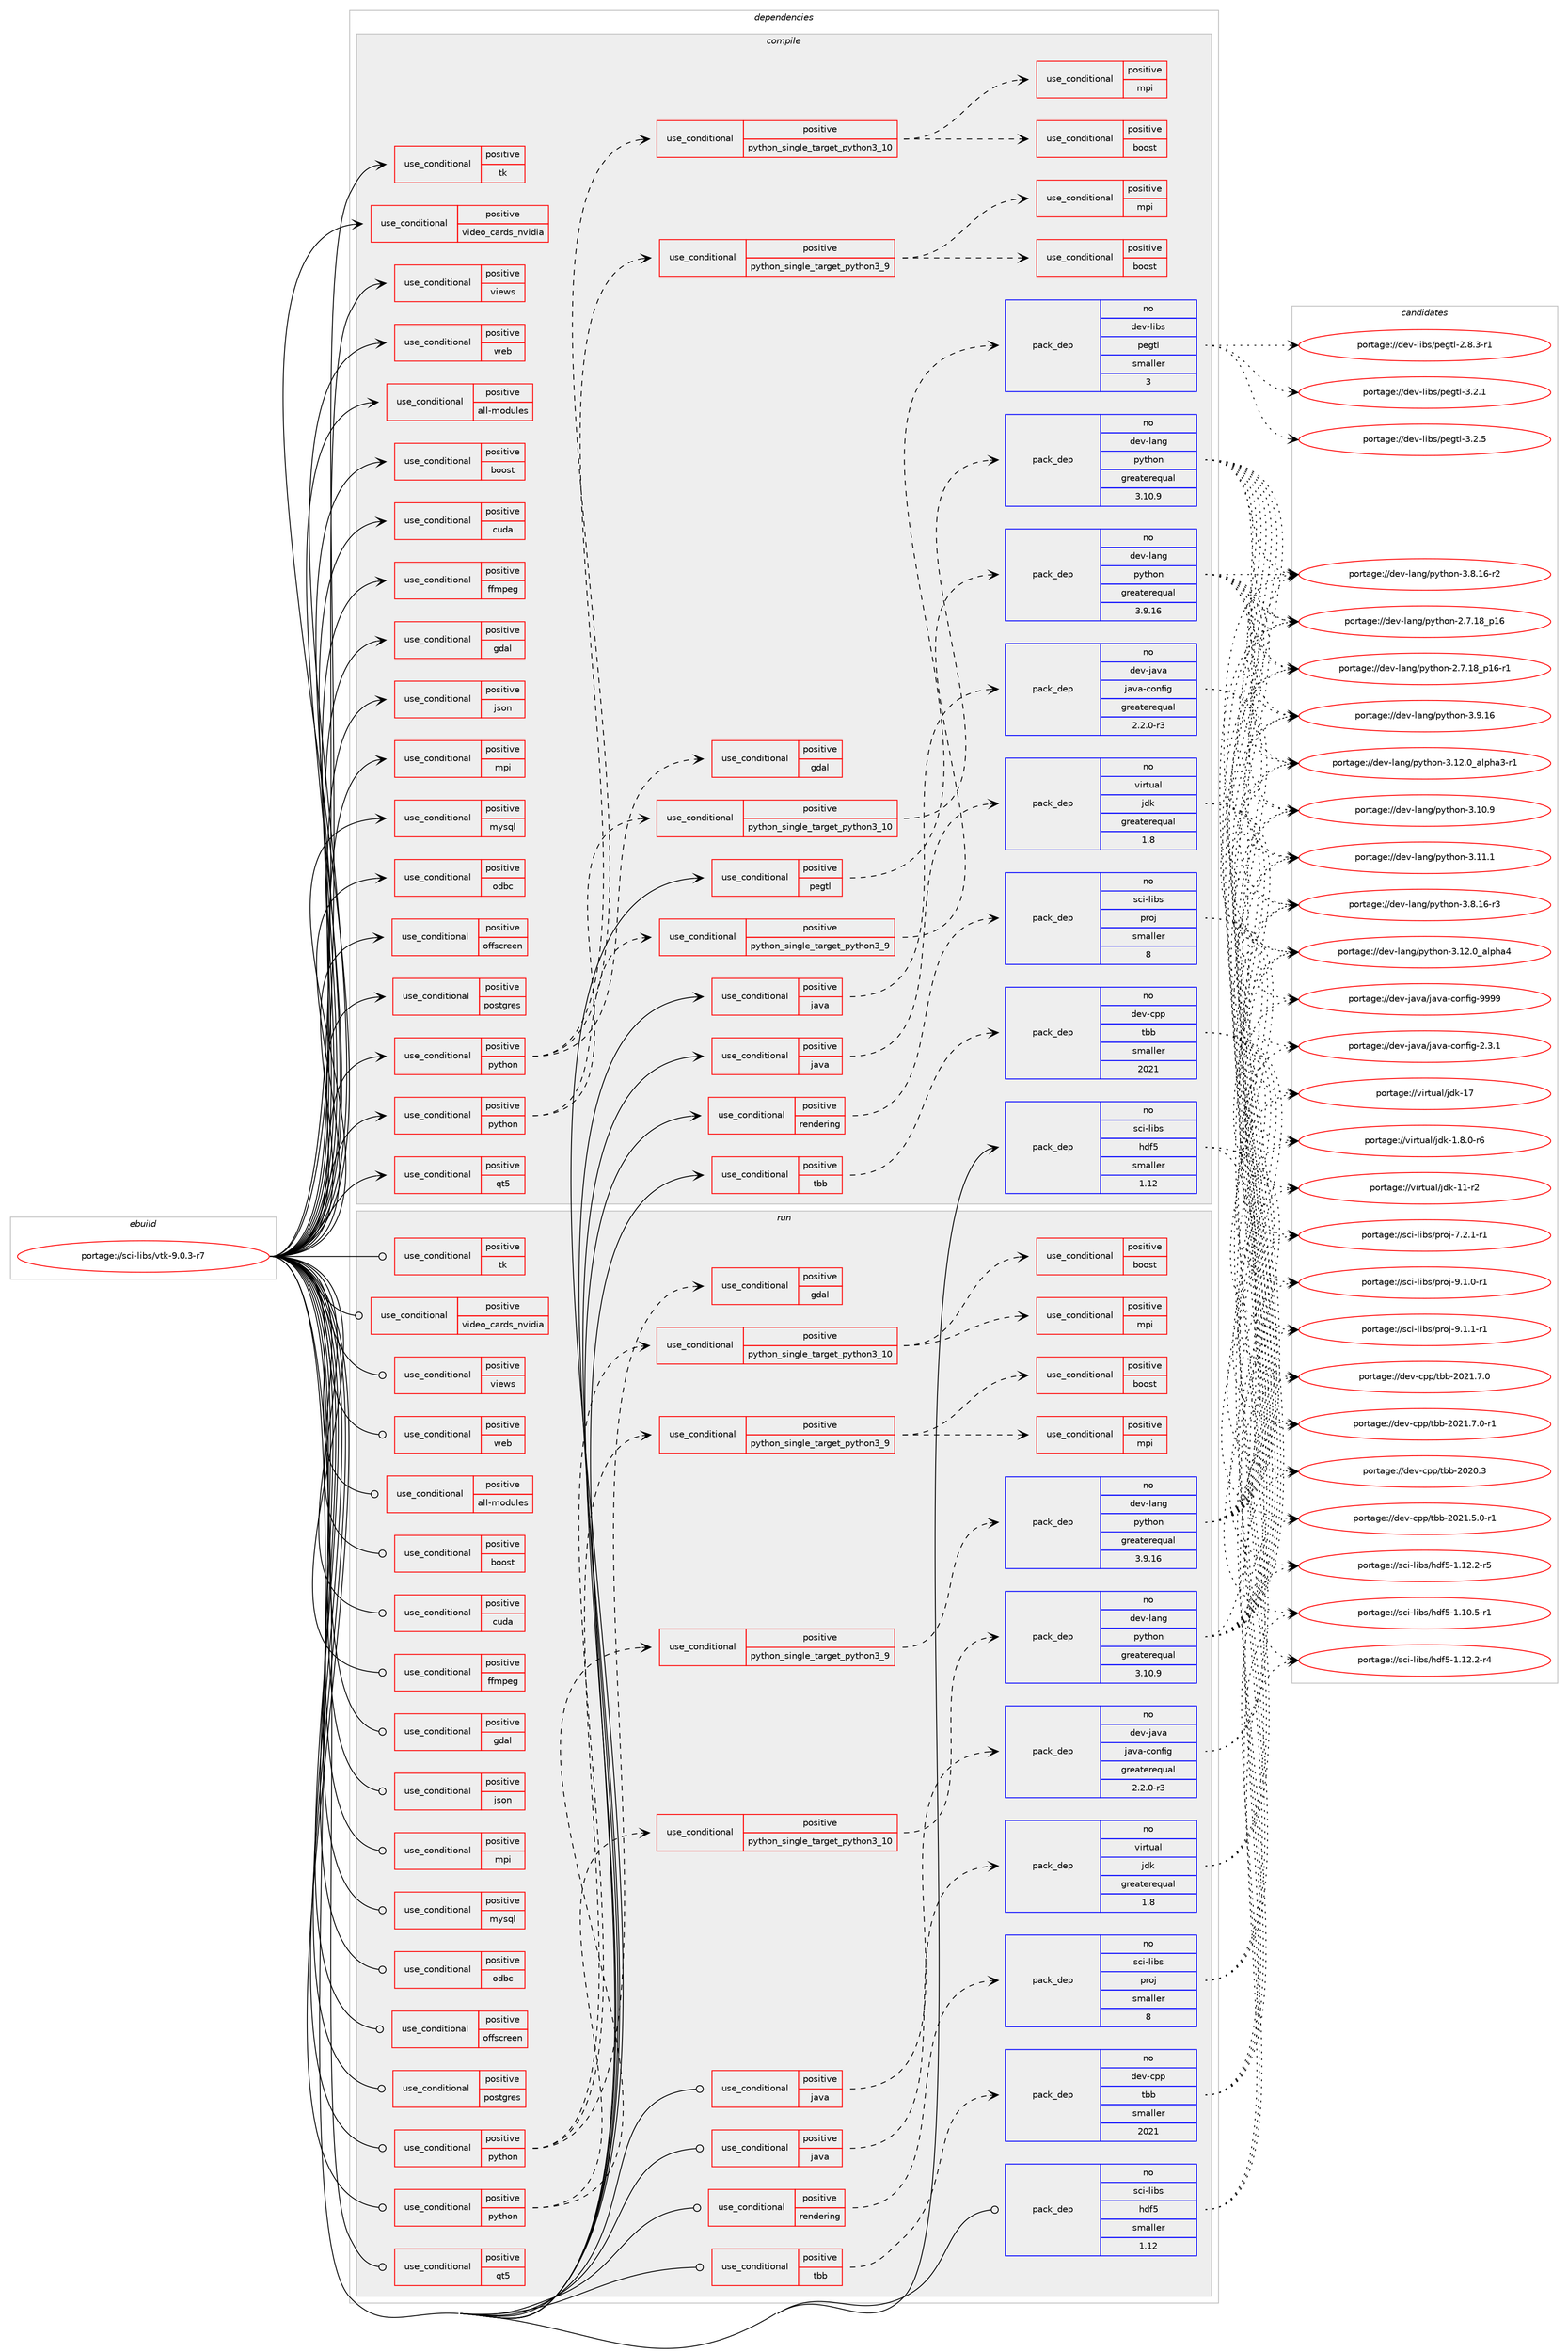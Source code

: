 digraph prolog {

# *************
# Graph options
# *************

newrank=true;
concentrate=true;
compound=true;
graph [rankdir=LR,fontname=Helvetica,fontsize=10,ranksep=1.5];#, ranksep=2.5, nodesep=0.2];
edge  [arrowhead=vee];
node  [fontname=Helvetica,fontsize=10];

# **********
# The ebuild
# **********

subgraph cluster_leftcol {
color=gray;
label=<<i>ebuild</i>>;
id [label="portage://sci-libs/vtk-9.0.3-r7", color=red, width=4, href="../sci-libs/vtk-9.0.3-r7.svg"];
}

# ****************
# The dependencies
# ****************

subgraph cluster_midcol {
color=gray;
label=<<i>dependencies</i>>;
subgraph cluster_compile {
fillcolor="#eeeeee";
style=filled;
label=<<i>compile</i>>;
subgraph cond2327 {
dependency3586 [label=<<TABLE BORDER="0" CELLBORDER="1" CELLSPACING="0" CELLPADDING="4"><TR><TD ROWSPAN="3" CELLPADDING="10">use_conditional</TD></TR><TR><TD>positive</TD></TR><TR><TD>all-modules</TD></TR></TABLE>>, shape=none, color=red];
# *** BEGIN UNKNOWN DEPENDENCY TYPE (TODO) ***
# dependency3586 -> package_dependency(portage://sci-libs/vtk-9.0.3-r7,install,no,sci-geosciences,liblas,none,[,,],[],[use(enable(gdal),none)])
# *** END UNKNOWN DEPENDENCY TYPE (TODO) ***

}
id:e -> dependency3586:w [weight=20,style="solid",arrowhead="vee"];
subgraph cond2328 {
dependency3587 [label=<<TABLE BORDER="0" CELLBORDER="1" CELLSPACING="0" CELLPADDING="4"><TR><TD ROWSPAN="3" CELLPADDING="10">use_conditional</TD></TR><TR><TD>positive</TD></TR><TR><TD>boost</TD></TR></TABLE>>, shape=none, color=red];
# *** BEGIN UNKNOWN DEPENDENCY TYPE (TODO) ***
# dependency3587 -> package_dependency(portage://sci-libs/vtk-9.0.3-r7,install,no,dev-libs,boost,none,[,,],any_same_slot,[use(optenable(mpi),none)])
# *** END UNKNOWN DEPENDENCY TYPE (TODO) ***

}
id:e -> dependency3587:w [weight=20,style="solid",arrowhead="vee"];
subgraph cond2329 {
dependency3588 [label=<<TABLE BORDER="0" CELLBORDER="1" CELLSPACING="0" CELLPADDING="4"><TR><TD ROWSPAN="3" CELLPADDING="10">use_conditional</TD></TR><TR><TD>positive</TD></TR><TR><TD>cuda</TD></TR></TABLE>>, shape=none, color=red];
# *** BEGIN UNKNOWN DEPENDENCY TYPE (TODO) ***
# dependency3588 -> package_dependency(portage://sci-libs/vtk-9.0.3-r7,install,no,dev-util,nvidia-cuda-toolkit,none,[,,],any_same_slot,[])
# *** END UNKNOWN DEPENDENCY TYPE (TODO) ***

}
id:e -> dependency3588:w [weight=20,style="solid",arrowhead="vee"];
subgraph cond2330 {
dependency3589 [label=<<TABLE BORDER="0" CELLBORDER="1" CELLSPACING="0" CELLPADDING="4"><TR><TD ROWSPAN="3" CELLPADDING="10">use_conditional</TD></TR><TR><TD>positive</TD></TR><TR><TD>ffmpeg</TD></TR></TABLE>>, shape=none, color=red];
# *** BEGIN UNKNOWN DEPENDENCY TYPE (TODO) ***
# dependency3589 -> package_dependency(portage://sci-libs/vtk-9.0.3-r7,install,no,media-video,ffmpeg,none,[,,],any_same_slot,[])
# *** END UNKNOWN DEPENDENCY TYPE (TODO) ***

}
id:e -> dependency3589:w [weight=20,style="solid",arrowhead="vee"];
subgraph cond2331 {
dependency3590 [label=<<TABLE BORDER="0" CELLBORDER="1" CELLSPACING="0" CELLPADDING="4"><TR><TD ROWSPAN="3" CELLPADDING="10">use_conditional</TD></TR><TR><TD>positive</TD></TR><TR><TD>gdal</TD></TR></TABLE>>, shape=none, color=red];
# *** BEGIN UNKNOWN DEPENDENCY TYPE (TODO) ***
# dependency3590 -> package_dependency(portage://sci-libs/vtk-9.0.3-r7,install,no,sci-libs,gdal,none,[,,],any_same_slot,[])
# *** END UNKNOWN DEPENDENCY TYPE (TODO) ***

}
id:e -> dependency3590:w [weight=20,style="solid",arrowhead="vee"];
subgraph cond2332 {
dependency3591 [label=<<TABLE BORDER="0" CELLBORDER="1" CELLSPACING="0" CELLPADDING="4"><TR><TD ROWSPAN="3" CELLPADDING="10">use_conditional</TD></TR><TR><TD>positive</TD></TR><TR><TD>java</TD></TR></TABLE>>, shape=none, color=red];
subgraph pack1223 {
dependency3592 [label=<<TABLE BORDER="0" CELLBORDER="1" CELLSPACING="0" CELLPADDING="4" WIDTH="220"><TR><TD ROWSPAN="6" CELLPADDING="30">pack_dep</TD></TR><TR><TD WIDTH="110">no</TD></TR><TR><TD>dev-java</TD></TR><TR><TD>java-config</TD></TR><TR><TD>greaterequal</TD></TR><TR><TD>2.2.0-r3</TD></TR></TABLE>>, shape=none, color=blue];
}
dependency3591:e -> dependency3592:w [weight=20,style="dashed",arrowhead="vee"];
}
id:e -> dependency3591:w [weight=20,style="solid",arrowhead="vee"];
subgraph cond2333 {
dependency3593 [label=<<TABLE BORDER="0" CELLBORDER="1" CELLSPACING="0" CELLPADDING="4"><TR><TD ROWSPAN="3" CELLPADDING="10">use_conditional</TD></TR><TR><TD>positive</TD></TR><TR><TD>java</TD></TR></TABLE>>, shape=none, color=red];
subgraph pack1224 {
dependency3594 [label=<<TABLE BORDER="0" CELLBORDER="1" CELLSPACING="0" CELLPADDING="4" WIDTH="220"><TR><TD ROWSPAN="6" CELLPADDING="30">pack_dep</TD></TR><TR><TD WIDTH="110">no</TD></TR><TR><TD>virtual</TD></TR><TR><TD>jdk</TD></TR><TR><TD>greaterequal</TD></TR><TR><TD>1.8</TD></TR></TABLE>>, shape=none, color=blue];
}
dependency3593:e -> dependency3594:w [weight=20,style="dashed",arrowhead="vee"];
}
id:e -> dependency3593:w [weight=20,style="solid",arrowhead="vee"];
subgraph cond2334 {
dependency3595 [label=<<TABLE BORDER="0" CELLBORDER="1" CELLSPACING="0" CELLPADDING="4"><TR><TD ROWSPAN="3" CELLPADDING="10">use_conditional</TD></TR><TR><TD>positive</TD></TR><TR><TD>json</TD></TR></TABLE>>, shape=none, color=red];
# *** BEGIN UNKNOWN DEPENDENCY TYPE (TODO) ***
# dependency3595 -> package_dependency(portage://sci-libs/vtk-9.0.3-r7,install,no,dev-libs,jsoncpp,none,[,,],any_same_slot,[])
# *** END UNKNOWN DEPENDENCY TYPE (TODO) ***

}
id:e -> dependency3595:w [weight=20,style="solid",arrowhead="vee"];
subgraph cond2335 {
dependency3596 [label=<<TABLE BORDER="0" CELLBORDER="1" CELLSPACING="0" CELLPADDING="4"><TR><TD ROWSPAN="3" CELLPADDING="10">use_conditional</TD></TR><TR><TD>positive</TD></TR><TR><TD>mpi</TD></TR></TABLE>>, shape=none, color=red];
# *** BEGIN UNKNOWN DEPENDENCY TYPE (TODO) ***
# dependency3596 -> package_dependency(portage://sci-libs/vtk-9.0.3-r7,install,no,sci-libs,h5part,none,[,,],[],[])
# *** END UNKNOWN DEPENDENCY TYPE (TODO) ***

# *** BEGIN UNKNOWN DEPENDENCY TYPE (TODO) ***
# dependency3596 -> package_dependency(portage://sci-libs/vtk-9.0.3-r7,install,no,sys-cluster,openmpi,none,[,,],[],[use(enable(cxx),none),use(enable(romio),none)])
# *** END UNKNOWN DEPENDENCY TYPE (TODO) ***

}
id:e -> dependency3596:w [weight=20,style="solid",arrowhead="vee"];
subgraph cond2336 {
dependency3597 [label=<<TABLE BORDER="0" CELLBORDER="1" CELLSPACING="0" CELLPADDING="4"><TR><TD ROWSPAN="3" CELLPADDING="10">use_conditional</TD></TR><TR><TD>positive</TD></TR><TR><TD>mysql</TD></TR></TABLE>>, shape=none, color=red];
# *** BEGIN UNKNOWN DEPENDENCY TYPE (TODO) ***
# dependency3597 -> package_dependency(portage://sci-libs/vtk-9.0.3-r7,install,no,dev-db,mariadb-connector-c,none,[,,],[],[])
# *** END UNKNOWN DEPENDENCY TYPE (TODO) ***

}
id:e -> dependency3597:w [weight=20,style="solid",arrowhead="vee"];
subgraph cond2337 {
dependency3598 [label=<<TABLE BORDER="0" CELLBORDER="1" CELLSPACING="0" CELLPADDING="4"><TR><TD ROWSPAN="3" CELLPADDING="10">use_conditional</TD></TR><TR><TD>positive</TD></TR><TR><TD>odbc</TD></TR></TABLE>>, shape=none, color=red];
# *** BEGIN UNKNOWN DEPENDENCY TYPE (TODO) ***
# dependency3598 -> package_dependency(portage://sci-libs/vtk-9.0.3-r7,install,no,dev-db,unixODBC,none,[,,],[],[])
# *** END UNKNOWN DEPENDENCY TYPE (TODO) ***

}
id:e -> dependency3598:w [weight=20,style="solid",arrowhead="vee"];
subgraph cond2338 {
dependency3599 [label=<<TABLE BORDER="0" CELLBORDER="1" CELLSPACING="0" CELLPADDING="4"><TR><TD ROWSPAN="3" CELLPADDING="10">use_conditional</TD></TR><TR><TD>positive</TD></TR><TR><TD>offscreen</TD></TR></TABLE>>, shape=none, color=red];
# *** BEGIN UNKNOWN DEPENDENCY TYPE (TODO) ***
# dependency3599 -> package_dependency(portage://sci-libs/vtk-9.0.3-r7,install,no,media-libs,mesa,none,[,,],[],[use(enable(osmesa),none)])
# *** END UNKNOWN DEPENDENCY TYPE (TODO) ***

}
id:e -> dependency3599:w [weight=20,style="solid",arrowhead="vee"];
subgraph cond2339 {
dependency3600 [label=<<TABLE BORDER="0" CELLBORDER="1" CELLSPACING="0" CELLPADDING="4"><TR><TD ROWSPAN="3" CELLPADDING="10">use_conditional</TD></TR><TR><TD>positive</TD></TR><TR><TD>pegtl</TD></TR></TABLE>>, shape=none, color=red];
subgraph pack1225 {
dependency3601 [label=<<TABLE BORDER="0" CELLBORDER="1" CELLSPACING="0" CELLPADDING="4" WIDTH="220"><TR><TD ROWSPAN="6" CELLPADDING="30">pack_dep</TD></TR><TR><TD WIDTH="110">no</TD></TR><TR><TD>dev-libs</TD></TR><TR><TD>pegtl</TD></TR><TR><TD>smaller</TD></TR><TR><TD>3</TD></TR></TABLE>>, shape=none, color=blue];
}
dependency3600:e -> dependency3601:w [weight=20,style="dashed",arrowhead="vee"];
}
id:e -> dependency3600:w [weight=20,style="solid",arrowhead="vee"];
subgraph cond2340 {
dependency3602 [label=<<TABLE BORDER="0" CELLBORDER="1" CELLSPACING="0" CELLPADDING="4"><TR><TD ROWSPAN="3" CELLPADDING="10">use_conditional</TD></TR><TR><TD>positive</TD></TR><TR><TD>postgres</TD></TR></TABLE>>, shape=none, color=red];
# *** BEGIN UNKNOWN DEPENDENCY TYPE (TODO) ***
# dependency3602 -> package_dependency(portage://sci-libs/vtk-9.0.3-r7,install,no,dev-db,postgresql,none,[,,],any_same_slot,[])
# *** END UNKNOWN DEPENDENCY TYPE (TODO) ***

}
id:e -> dependency3602:w [weight=20,style="solid",arrowhead="vee"];
subgraph cond2341 {
dependency3603 [label=<<TABLE BORDER="0" CELLBORDER="1" CELLSPACING="0" CELLPADDING="4"><TR><TD ROWSPAN="3" CELLPADDING="10">use_conditional</TD></TR><TR><TD>positive</TD></TR><TR><TD>python</TD></TR></TABLE>>, shape=none, color=red];
subgraph cond2342 {
dependency3604 [label=<<TABLE BORDER="0" CELLBORDER="1" CELLSPACING="0" CELLPADDING="4"><TR><TD ROWSPAN="3" CELLPADDING="10">use_conditional</TD></TR><TR><TD>positive</TD></TR><TR><TD>python_single_target_python3_9</TD></TR></TABLE>>, shape=none, color=red];
subgraph cond2343 {
dependency3605 [label=<<TABLE BORDER="0" CELLBORDER="1" CELLSPACING="0" CELLPADDING="4"><TR><TD ROWSPAN="3" CELLPADDING="10">use_conditional</TD></TR><TR><TD>positive</TD></TR><TR><TD>boost</TD></TR></TABLE>>, shape=none, color=red];
# *** BEGIN UNKNOWN DEPENDENCY TYPE (TODO) ***
# dependency3605 -> package_dependency(portage://sci-libs/vtk-9.0.3-r7,install,no,dev-libs,boost,none,[,,],any_same_slot,[use(optenable(mpi),none),use(optenable(python),none),use(enable(python_targets_python3_9),negative)])
# *** END UNKNOWN DEPENDENCY TYPE (TODO) ***

}
dependency3604:e -> dependency3605:w [weight=20,style="dashed",arrowhead="vee"];
subgraph cond2344 {
dependency3606 [label=<<TABLE BORDER="0" CELLBORDER="1" CELLSPACING="0" CELLPADDING="4"><TR><TD ROWSPAN="3" CELLPADDING="10">use_conditional</TD></TR><TR><TD>positive</TD></TR><TR><TD>mpi</TD></TR></TABLE>>, shape=none, color=red];
# *** BEGIN UNKNOWN DEPENDENCY TYPE (TODO) ***
# dependency3606 -> package_dependency(portage://sci-libs/vtk-9.0.3-r7,install,no,dev-python,mpi4py,none,[,,],[],[use(enable(python_targets_python3_9),negative)])
# *** END UNKNOWN DEPENDENCY TYPE (TODO) ***

}
dependency3604:e -> dependency3606:w [weight=20,style="dashed",arrowhead="vee"];
}
dependency3603:e -> dependency3604:w [weight=20,style="dashed",arrowhead="vee"];
subgraph cond2345 {
dependency3607 [label=<<TABLE BORDER="0" CELLBORDER="1" CELLSPACING="0" CELLPADDING="4"><TR><TD ROWSPAN="3" CELLPADDING="10">use_conditional</TD></TR><TR><TD>positive</TD></TR><TR><TD>python_single_target_python3_10</TD></TR></TABLE>>, shape=none, color=red];
subgraph cond2346 {
dependency3608 [label=<<TABLE BORDER="0" CELLBORDER="1" CELLSPACING="0" CELLPADDING="4"><TR><TD ROWSPAN="3" CELLPADDING="10">use_conditional</TD></TR><TR><TD>positive</TD></TR><TR><TD>boost</TD></TR></TABLE>>, shape=none, color=red];
# *** BEGIN UNKNOWN DEPENDENCY TYPE (TODO) ***
# dependency3608 -> package_dependency(portage://sci-libs/vtk-9.0.3-r7,install,no,dev-libs,boost,none,[,,],any_same_slot,[use(optenable(mpi),none),use(optenable(python),none),use(enable(python_targets_python3_10),negative)])
# *** END UNKNOWN DEPENDENCY TYPE (TODO) ***

}
dependency3607:e -> dependency3608:w [weight=20,style="dashed",arrowhead="vee"];
subgraph cond2347 {
dependency3609 [label=<<TABLE BORDER="0" CELLBORDER="1" CELLSPACING="0" CELLPADDING="4"><TR><TD ROWSPAN="3" CELLPADDING="10">use_conditional</TD></TR><TR><TD>positive</TD></TR><TR><TD>mpi</TD></TR></TABLE>>, shape=none, color=red];
# *** BEGIN UNKNOWN DEPENDENCY TYPE (TODO) ***
# dependency3609 -> package_dependency(portage://sci-libs/vtk-9.0.3-r7,install,no,dev-python,mpi4py,none,[,,],[],[use(enable(python_targets_python3_10),negative)])
# *** END UNKNOWN DEPENDENCY TYPE (TODO) ***

}
dependency3607:e -> dependency3609:w [weight=20,style="dashed",arrowhead="vee"];
}
dependency3603:e -> dependency3607:w [weight=20,style="dashed",arrowhead="vee"];
subgraph cond2348 {
dependency3610 [label=<<TABLE BORDER="0" CELLBORDER="1" CELLSPACING="0" CELLPADDING="4"><TR><TD ROWSPAN="3" CELLPADDING="10">use_conditional</TD></TR><TR><TD>positive</TD></TR><TR><TD>gdal</TD></TR></TABLE>>, shape=none, color=red];
# *** BEGIN UNKNOWN DEPENDENCY TYPE (TODO) ***
# dependency3610 -> package_dependency(portage://sci-libs/vtk-9.0.3-r7,install,no,sci-libs,gdal,none,[,,],any_same_slot,[use(optenable(python),none),use(optenable(python_single_target_python3_9),negative),use(optenable(python_single_target_python3_10),negative)])
# *** END UNKNOWN DEPENDENCY TYPE (TODO) ***

}
dependency3603:e -> dependency3610:w [weight=20,style="dashed",arrowhead="vee"];
}
id:e -> dependency3603:w [weight=20,style="solid",arrowhead="vee"];
subgraph cond2349 {
dependency3611 [label=<<TABLE BORDER="0" CELLBORDER="1" CELLSPACING="0" CELLPADDING="4"><TR><TD ROWSPAN="3" CELLPADDING="10">use_conditional</TD></TR><TR><TD>positive</TD></TR><TR><TD>python</TD></TR></TABLE>>, shape=none, color=red];
subgraph cond2350 {
dependency3612 [label=<<TABLE BORDER="0" CELLBORDER="1" CELLSPACING="0" CELLPADDING="4"><TR><TD ROWSPAN="3" CELLPADDING="10">use_conditional</TD></TR><TR><TD>positive</TD></TR><TR><TD>python_single_target_python3_9</TD></TR></TABLE>>, shape=none, color=red];
subgraph pack1226 {
dependency3613 [label=<<TABLE BORDER="0" CELLBORDER="1" CELLSPACING="0" CELLPADDING="4" WIDTH="220"><TR><TD ROWSPAN="6" CELLPADDING="30">pack_dep</TD></TR><TR><TD WIDTH="110">no</TD></TR><TR><TD>dev-lang</TD></TR><TR><TD>python</TD></TR><TR><TD>greaterequal</TD></TR><TR><TD>3.9.16</TD></TR></TABLE>>, shape=none, color=blue];
}
dependency3612:e -> dependency3613:w [weight=20,style="dashed",arrowhead="vee"];
}
dependency3611:e -> dependency3612:w [weight=20,style="dashed",arrowhead="vee"];
subgraph cond2351 {
dependency3614 [label=<<TABLE BORDER="0" CELLBORDER="1" CELLSPACING="0" CELLPADDING="4"><TR><TD ROWSPAN="3" CELLPADDING="10">use_conditional</TD></TR><TR><TD>positive</TD></TR><TR><TD>python_single_target_python3_10</TD></TR></TABLE>>, shape=none, color=red];
subgraph pack1227 {
dependency3615 [label=<<TABLE BORDER="0" CELLBORDER="1" CELLSPACING="0" CELLPADDING="4" WIDTH="220"><TR><TD ROWSPAN="6" CELLPADDING="30">pack_dep</TD></TR><TR><TD WIDTH="110">no</TD></TR><TR><TD>dev-lang</TD></TR><TR><TD>python</TD></TR><TR><TD>greaterequal</TD></TR><TR><TD>3.10.9</TD></TR></TABLE>>, shape=none, color=blue];
}
dependency3614:e -> dependency3615:w [weight=20,style="dashed",arrowhead="vee"];
}
dependency3611:e -> dependency3614:w [weight=20,style="dashed",arrowhead="vee"];
}
id:e -> dependency3611:w [weight=20,style="solid",arrowhead="vee"];
subgraph cond2352 {
dependency3616 [label=<<TABLE BORDER="0" CELLBORDER="1" CELLSPACING="0" CELLPADDING="4"><TR><TD ROWSPAN="3" CELLPADDING="10">use_conditional</TD></TR><TR><TD>positive</TD></TR><TR><TD>qt5</TD></TR></TABLE>>, shape=none, color=red];
# *** BEGIN UNKNOWN DEPENDENCY TYPE (TODO) ***
# dependency3616 -> package_dependency(portage://sci-libs/vtk-9.0.3-r7,install,no,dev-qt,qtcore,none,[,,],[slot(5)],[])
# *** END UNKNOWN DEPENDENCY TYPE (TODO) ***

# *** BEGIN UNKNOWN DEPENDENCY TYPE (TODO) ***
# dependency3616 -> package_dependency(portage://sci-libs/vtk-9.0.3-r7,install,no,dev-qt,qtsql,none,[,,],[slot(5)],[])
# *** END UNKNOWN DEPENDENCY TYPE (TODO) ***

# *** BEGIN UNKNOWN DEPENDENCY TYPE (TODO) ***
# dependency3616 -> package_dependency(portage://sci-libs/vtk-9.0.3-r7,install,no,dev-qt,qtwidgets,none,[,,],[slot(5)],[])
# *** END UNKNOWN DEPENDENCY TYPE (TODO) ***

}
id:e -> dependency3616:w [weight=20,style="solid",arrowhead="vee"];
subgraph cond2353 {
dependency3617 [label=<<TABLE BORDER="0" CELLBORDER="1" CELLSPACING="0" CELLPADDING="4"><TR><TD ROWSPAN="3" CELLPADDING="10">use_conditional</TD></TR><TR><TD>positive</TD></TR><TR><TD>rendering</TD></TR></TABLE>>, shape=none, color=red];
# *** BEGIN UNKNOWN DEPENDENCY TYPE (TODO) ***
# dependency3617 -> package_dependency(portage://sci-libs/vtk-9.0.3-r7,install,no,media-libs,freeglut,none,[,,],[],[])
# *** END UNKNOWN DEPENDENCY TYPE (TODO) ***

# *** BEGIN UNKNOWN DEPENDENCY TYPE (TODO) ***
# dependency3617 -> package_dependency(portage://sci-libs/vtk-9.0.3-r7,install,no,media-libs,glew,none,[,,],any_same_slot,[])
# *** END UNKNOWN DEPENDENCY TYPE (TODO) ***

subgraph pack1228 {
dependency3618 [label=<<TABLE BORDER="0" CELLBORDER="1" CELLSPACING="0" CELLPADDING="4" WIDTH="220"><TR><TD ROWSPAN="6" CELLPADDING="30">pack_dep</TD></TR><TR><TD WIDTH="110">no</TD></TR><TR><TD>sci-libs</TD></TR><TR><TD>proj</TD></TR><TR><TD>smaller</TD></TR><TR><TD>8</TD></TR></TABLE>>, shape=none, color=blue];
}
dependency3617:e -> dependency3618:w [weight=20,style="dashed",arrowhead="vee"];
# *** BEGIN UNKNOWN DEPENDENCY TYPE (TODO) ***
# dependency3617 -> package_dependency(portage://sci-libs/vtk-9.0.3-r7,install,no,virtual,opengl,none,[,,],[],[])
# *** END UNKNOWN DEPENDENCY TYPE (TODO) ***

# *** BEGIN UNKNOWN DEPENDENCY TYPE (TODO) ***
# dependency3617 -> package_dependency(portage://sci-libs/vtk-9.0.3-r7,install,no,x11-libs,gl2ps,none,[,,],[],[])
# *** END UNKNOWN DEPENDENCY TYPE (TODO) ***

}
id:e -> dependency3617:w [weight=20,style="solid",arrowhead="vee"];
subgraph cond2354 {
dependency3619 [label=<<TABLE BORDER="0" CELLBORDER="1" CELLSPACING="0" CELLPADDING="4"><TR><TD ROWSPAN="3" CELLPADDING="10">use_conditional</TD></TR><TR><TD>positive</TD></TR><TR><TD>tbb</TD></TR></TABLE>>, shape=none, color=red];
subgraph pack1229 {
dependency3620 [label=<<TABLE BORDER="0" CELLBORDER="1" CELLSPACING="0" CELLPADDING="4" WIDTH="220"><TR><TD ROWSPAN="6" CELLPADDING="30">pack_dep</TD></TR><TR><TD WIDTH="110">no</TD></TR><TR><TD>dev-cpp</TD></TR><TR><TD>tbb</TD></TR><TR><TD>smaller</TD></TR><TR><TD>2021</TD></TR></TABLE>>, shape=none, color=blue];
}
dependency3619:e -> dependency3620:w [weight=20,style="dashed",arrowhead="vee"];
}
id:e -> dependency3619:w [weight=20,style="solid",arrowhead="vee"];
subgraph cond2355 {
dependency3621 [label=<<TABLE BORDER="0" CELLBORDER="1" CELLSPACING="0" CELLPADDING="4"><TR><TD ROWSPAN="3" CELLPADDING="10">use_conditional</TD></TR><TR><TD>positive</TD></TR><TR><TD>tk</TD></TR></TABLE>>, shape=none, color=red];
# *** BEGIN UNKNOWN DEPENDENCY TYPE (TODO) ***
# dependency3621 -> package_dependency(portage://sci-libs/vtk-9.0.3-r7,install,no,dev-lang,tk,none,[,,],any_same_slot,[])
# *** END UNKNOWN DEPENDENCY TYPE (TODO) ***

}
id:e -> dependency3621:w [weight=20,style="solid",arrowhead="vee"];
subgraph cond2356 {
dependency3622 [label=<<TABLE BORDER="0" CELLBORDER="1" CELLSPACING="0" CELLPADDING="4"><TR><TD ROWSPAN="3" CELLPADDING="10">use_conditional</TD></TR><TR><TD>positive</TD></TR><TR><TD>video_cards_nvidia</TD></TR></TABLE>>, shape=none, color=red];
# *** BEGIN UNKNOWN DEPENDENCY TYPE (TODO) ***
# dependency3622 -> package_dependency(portage://sci-libs/vtk-9.0.3-r7,install,no,x11-drivers,nvidia-drivers,none,[,,],[],[use(enable(tools),none),use(enable(static-libs),none)])
# *** END UNKNOWN DEPENDENCY TYPE (TODO) ***

}
id:e -> dependency3622:w [weight=20,style="solid",arrowhead="vee"];
subgraph cond2357 {
dependency3623 [label=<<TABLE BORDER="0" CELLBORDER="1" CELLSPACING="0" CELLPADDING="4"><TR><TD ROWSPAN="3" CELLPADDING="10">use_conditional</TD></TR><TR><TD>positive</TD></TR><TR><TD>views</TD></TR></TABLE>>, shape=none, color=red];
# *** BEGIN UNKNOWN DEPENDENCY TYPE (TODO) ***
# dependency3623 -> package_dependency(portage://sci-libs/vtk-9.0.3-r7,install,no,x11-libs,libICE,none,[,,],[],[])
# *** END UNKNOWN DEPENDENCY TYPE (TODO) ***

# *** BEGIN UNKNOWN DEPENDENCY TYPE (TODO) ***
# dependency3623 -> package_dependency(portage://sci-libs/vtk-9.0.3-r7,install,no,x11-libs,libXext,none,[,,],[],[])
# *** END UNKNOWN DEPENDENCY TYPE (TODO) ***

}
id:e -> dependency3623:w [weight=20,style="solid",arrowhead="vee"];
subgraph cond2358 {
dependency3624 [label=<<TABLE BORDER="0" CELLBORDER="1" CELLSPACING="0" CELLPADDING="4"><TR><TD ROWSPAN="3" CELLPADDING="10">use_conditional</TD></TR><TR><TD>positive</TD></TR><TR><TD>web</TD></TR></TABLE>>, shape=none, color=red];
# *** BEGIN UNKNOWN DEPENDENCY TYPE (TODO) ***
# dependency3624 -> package_dependency(portage://sci-libs/vtk-9.0.3-r7,install,no,app-admin,webapp-config,none,[,,],[],[])
# *** END UNKNOWN DEPENDENCY TYPE (TODO) ***

}
id:e -> dependency3624:w [weight=20,style="solid",arrowhead="vee"];
# *** BEGIN UNKNOWN DEPENDENCY TYPE (TODO) ***
# id -> package_dependency(portage://sci-libs/vtk-9.0.3-r7,install,no,app-arch,lz4,none,[,,],[],[])
# *** END UNKNOWN DEPENDENCY TYPE (TODO) ***

# *** BEGIN UNKNOWN DEPENDENCY TYPE (TODO) ***
# id -> package_dependency(portage://sci-libs/vtk-9.0.3-r7,install,no,app-arch,xz-utils,none,[,,],[],[])
# *** END UNKNOWN DEPENDENCY TYPE (TODO) ***

# *** BEGIN UNKNOWN DEPENDENCY TYPE (TODO) ***
# id -> package_dependency(portage://sci-libs/vtk-9.0.3-r7,install,no,dev-cpp,eigen,none,[,,],[],[use(optenable(cuda),none),use(optenable(openmp),none)])
# *** END UNKNOWN DEPENDENCY TYPE (TODO) ***

# *** BEGIN UNKNOWN DEPENDENCY TYPE (TODO) ***
# id -> package_dependency(portage://sci-libs/vtk-9.0.3-r7,install,no,dev-db,sqlite,none,[,,],[],[])
# *** END UNKNOWN DEPENDENCY TYPE (TODO) ***

# *** BEGIN UNKNOWN DEPENDENCY TYPE (TODO) ***
# id -> package_dependency(portage://sci-libs/vtk-9.0.3-r7,install,no,dev-libs,double-conversion,none,[,,],any_same_slot,[])
# *** END UNKNOWN DEPENDENCY TYPE (TODO) ***

# *** BEGIN UNKNOWN DEPENDENCY TYPE (TODO) ***
# id -> package_dependency(portage://sci-libs/vtk-9.0.3-r7,install,no,dev-libs,expat,none,[,,],[],[])
# *** END UNKNOWN DEPENDENCY TYPE (TODO) ***

# *** BEGIN UNKNOWN DEPENDENCY TYPE (TODO) ***
# id -> package_dependency(portage://sci-libs/vtk-9.0.3-r7,install,no,dev-libs,icu,none,[,,],any_same_slot,[])
# *** END UNKNOWN DEPENDENCY TYPE (TODO) ***

# *** BEGIN UNKNOWN DEPENDENCY TYPE (TODO) ***
# id -> package_dependency(portage://sci-libs/vtk-9.0.3-r7,install,no,dev-libs,jsoncpp,none,[,,],[],[])
# *** END UNKNOWN DEPENDENCY TYPE (TODO) ***

# *** BEGIN UNKNOWN DEPENDENCY TYPE (TODO) ***
# id -> package_dependency(portage://sci-libs/vtk-9.0.3-r7,install,no,dev-libs,libxml2,none,[,,],[slot(2)],[])
# *** END UNKNOWN DEPENDENCY TYPE (TODO) ***

# *** BEGIN UNKNOWN DEPENDENCY TYPE (TODO) ***
# id -> package_dependency(portage://sci-libs/vtk-9.0.3-r7,install,no,dev-libs,pugixml,none,[,,],[],[])
# *** END UNKNOWN DEPENDENCY TYPE (TODO) ***

# *** BEGIN UNKNOWN DEPENDENCY TYPE (TODO) ***
# id -> package_dependency(portage://sci-libs/vtk-9.0.3-r7,install,no,dev-libs,utfcpp,none,[,,],[],[])
# *** END UNKNOWN DEPENDENCY TYPE (TODO) ***

# *** BEGIN UNKNOWN DEPENDENCY TYPE (TODO) ***
# id -> package_dependency(portage://sci-libs/vtk-9.0.3-r7,install,no,media-libs,freetype,none,[,,],[],[])
# *** END UNKNOWN DEPENDENCY TYPE (TODO) ***

# *** BEGIN UNKNOWN DEPENDENCY TYPE (TODO) ***
# id -> package_dependency(portage://sci-libs/vtk-9.0.3-r7,install,no,media-libs,libjpeg-turbo,none,[,,],[],[])
# *** END UNKNOWN DEPENDENCY TYPE (TODO) ***

# *** BEGIN UNKNOWN DEPENDENCY TYPE (TODO) ***
# id -> package_dependency(portage://sci-libs/vtk-9.0.3-r7,install,no,media-libs,libogg,none,[,,],[],[])
# *** END UNKNOWN DEPENDENCY TYPE (TODO) ***

# *** BEGIN UNKNOWN DEPENDENCY TYPE (TODO) ***
# id -> package_dependency(portage://sci-libs/vtk-9.0.3-r7,install,no,media-libs,libpng,none,[,,],[],[])
# *** END UNKNOWN DEPENDENCY TYPE (TODO) ***

# *** BEGIN UNKNOWN DEPENDENCY TYPE (TODO) ***
# id -> package_dependency(portage://sci-libs/vtk-9.0.3-r7,install,no,media-libs,libtheora,none,[,,],[],[])
# *** END UNKNOWN DEPENDENCY TYPE (TODO) ***

# *** BEGIN UNKNOWN DEPENDENCY TYPE (TODO) ***
# id -> package_dependency(portage://sci-libs/vtk-9.0.3-r7,install,no,media-libs,tiff,none,[,,],any_same_slot,[])
# *** END UNKNOWN DEPENDENCY TYPE (TODO) ***

subgraph pack1230 {
dependency3625 [label=<<TABLE BORDER="0" CELLBORDER="1" CELLSPACING="0" CELLPADDING="4" WIDTH="220"><TR><TD ROWSPAN="6" CELLPADDING="30">pack_dep</TD></TR><TR><TD WIDTH="110">no</TD></TR><TR><TD>sci-libs</TD></TR><TR><TD>hdf5</TD></TR><TR><TD>smaller</TD></TR><TR><TD>1.12</TD></TR></TABLE>>, shape=none, color=blue];
}
id:e -> dependency3625:w [weight=20,style="solid",arrowhead="vee"];
# *** BEGIN UNKNOWN DEPENDENCY TYPE (TODO) ***
# id -> package_dependency(portage://sci-libs/vtk-9.0.3-r7,install,no,sci-libs,kissfft,none,[,,],[],[use(optenable(openmp),none)])
# *** END UNKNOWN DEPENDENCY TYPE (TODO) ***

# *** BEGIN UNKNOWN DEPENDENCY TYPE (TODO) ***
# id -> package_dependency(portage://sci-libs/vtk-9.0.3-r7,install,no,sci-libs,netcdf,none,[,,],any_same_slot,[use(equal(mpi),none)])
# *** END UNKNOWN DEPENDENCY TYPE (TODO) ***

# *** BEGIN UNKNOWN DEPENDENCY TYPE (TODO) ***
# id -> package_dependency(portage://sci-libs/vtk-9.0.3-r7,install,no,sys-libs,zlib,none,[,,],[],[])
# *** END UNKNOWN DEPENDENCY TYPE (TODO) ***

}
subgraph cluster_compileandrun {
fillcolor="#eeeeee";
style=filled;
label=<<i>compile and run</i>>;
}
subgraph cluster_run {
fillcolor="#eeeeee";
style=filled;
label=<<i>run</i>>;
subgraph cond2359 {
dependency3626 [label=<<TABLE BORDER="0" CELLBORDER="1" CELLSPACING="0" CELLPADDING="4"><TR><TD ROWSPAN="3" CELLPADDING="10">use_conditional</TD></TR><TR><TD>positive</TD></TR><TR><TD>all-modules</TD></TR></TABLE>>, shape=none, color=red];
# *** BEGIN UNKNOWN DEPENDENCY TYPE (TODO) ***
# dependency3626 -> package_dependency(portage://sci-libs/vtk-9.0.3-r7,run,no,sci-geosciences,liblas,none,[,,],[],[use(enable(gdal),none)])
# *** END UNKNOWN DEPENDENCY TYPE (TODO) ***

}
id:e -> dependency3626:w [weight=20,style="solid",arrowhead="odot"];
subgraph cond2360 {
dependency3627 [label=<<TABLE BORDER="0" CELLBORDER="1" CELLSPACING="0" CELLPADDING="4"><TR><TD ROWSPAN="3" CELLPADDING="10">use_conditional</TD></TR><TR><TD>positive</TD></TR><TR><TD>boost</TD></TR></TABLE>>, shape=none, color=red];
# *** BEGIN UNKNOWN DEPENDENCY TYPE (TODO) ***
# dependency3627 -> package_dependency(portage://sci-libs/vtk-9.0.3-r7,run,no,dev-libs,boost,none,[,,],any_same_slot,[use(optenable(mpi),none)])
# *** END UNKNOWN DEPENDENCY TYPE (TODO) ***

}
id:e -> dependency3627:w [weight=20,style="solid",arrowhead="odot"];
subgraph cond2361 {
dependency3628 [label=<<TABLE BORDER="0" CELLBORDER="1" CELLSPACING="0" CELLPADDING="4"><TR><TD ROWSPAN="3" CELLPADDING="10">use_conditional</TD></TR><TR><TD>positive</TD></TR><TR><TD>cuda</TD></TR></TABLE>>, shape=none, color=red];
# *** BEGIN UNKNOWN DEPENDENCY TYPE (TODO) ***
# dependency3628 -> package_dependency(portage://sci-libs/vtk-9.0.3-r7,run,no,dev-util,nvidia-cuda-toolkit,none,[,,],any_same_slot,[])
# *** END UNKNOWN DEPENDENCY TYPE (TODO) ***

}
id:e -> dependency3628:w [weight=20,style="solid",arrowhead="odot"];
subgraph cond2362 {
dependency3629 [label=<<TABLE BORDER="0" CELLBORDER="1" CELLSPACING="0" CELLPADDING="4"><TR><TD ROWSPAN="3" CELLPADDING="10">use_conditional</TD></TR><TR><TD>positive</TD></TR><TR><TD>ffmpeg</TD></TR></TABLE>>, shape=none, color=red];
# *** BEGIN UNKNOWN DEPENDENCY TYPE (TODO) ***
# dependency3629 -> package_dependency(portage://sci-libs/vtk-9.0.3-r7,run,no,media-video,ffmpeg,none,[,,],any_same_slot,[])
# *** END UNKNOWN DEPENDENCY TYPE (TODO) ***

}
id:e -> dependency3629:w [weight=20,style="solid",arrowhead="odot"];
subgraph cond2363 {
dependency3630 [label=<<TABLE BORDER="0" CELLBORDER="1" CELLSPACING="0" CELLPADDING="4"><TR><TD ROWSPAN="3" CELLPADDING="10">use_conditional</TD></TR><TR><TD>positive</TD></TR><TR><TD>gdal</TD></TR></TABLE>>, shape=none, color=red];
# *** BEGIN UNKNOWN DEPENDENCY TYPE (TODO) ***
# dependency3630 -> package_dependency(portage://sci-libs/vtk-9.0.3-r7,run,no,sci-libs,gdal,none,[,,],any_same_slot,[])
# *** END UNKNOWN DEPENDENCY TYPE (TODO) ***

}
id:e -> dependency3630:w [weight=20,style="solid",arrowhead="odot"];
subgraph cond2364 {
dependency3631 [label=<<TABLE BORDER="0" CELLBORDER="1" CELLSPACING="0" CELLPADDING="4"><TR><TD ROWSPAN="3" CELLPADDING="10">use_conditional</TD></TR><TR><TD>positive</TD></TR><TR><TD>java</TD></TR></TABLE>>, shape=none, color=red];
subgraph pack1231 {
dependency3632 [label=<<TABLE BORDER="0" CELLBORDER="1" CELLSPACING="0" CELLPADDING="4" WIDTH="220"><TR><TD ROWSPAN="6" CELLPADDING="30">pack_dep</TD></TR><TR><TD WIDTH="110">no</TD></TR><TR><TD>dev-java</TD></TR><TR><TD>java-config</TD></TR><TR><TD>greaterequal</TD></TR><TR><TD>2.2.0-r3</TD></TR></TABLE>>, shape=none, color=blue];
}
dependency3631:e -> dependency3632:w [weight=20,style="dashed",arrowhead="vee"];
}
id:e -> dependency3631:w [weight=20,style="solid",arrowhead="odot"];
subgraph cond2365 {
dependency3633 [label=<<TABLE BORDER="0" CELLBORDER="1" CELLSPACING="0" CELLPADDING="4"><TR><TD ROWSPAN="3" CELLPADDING="10">use_conditional</TD></TR><TR><TD>positive</TD></TR><TR><TD>java</TD></TR></TABLE>>, shape=none, color=red];
subgraph pack1232 {
dependency3634 [label=<<TABLE BORDER="0" CELLBORDER="1" CELLSPACING="0" CELLPADDING="4" WIDTH="220"><TR><TD ROWSPAN="6" CELLPADDING="30">pack_dep</TD></TR><TR><TD WIDTH="110">no</TD></TR><TR><TD>virtual</TD></TR><TR><TD>jdk</TD></TR><TR><TD>greaterequal</TD></TR><TR><TD>1.8</TD></TR></TABLE>>, shape=none, color=blue];
}
dependency3633:e -> dependency3634:w [weight=20,style="dashed",arrowhead="vee"];
}
id:e -> dependency3633:w [weight=20,style="solid",arrowhead="odot"];
subgraph cond2366 {
dependency3635 [label=<<TABLE BORDER="0" CELLBORDER="1" CELLSPACING="0" CELLPADDING="4"><TR><TD ROWSPAN="3" CELLPADDING="10">use_conditional</TD></TR><TR><TD>positive</TD></TR><TR><TD>json</TD></TR></TABLE>>, shape=none, color=red];
# *** BEGIN UNKNOWN DEPENDENCY TYPE (TODO) ***
# dependency3635 -> package_dependency(portage://sci-libs/vtk-9.0.3-r7,run,no,dev-libs,jsoncpp,none,[,,],any_same_slot,[])
# *** END UNKNOWN DEPENDENCY TYPE (TODO) ***

}
id:e -> dependency3635:w [weight=20,style="solid",arrowhead="odot"];
subgraph cond2367 {
dependency3636 [label=<<TABLE BORDER="0" CELLBORDER="1" CELLSPACING="0" CELLPADDING="4"><TR><TD ROWSPAN="3" CELLPADDING="10">use_conditional</TD></TR><TR><TD>positive</TD></TR><TR><TD>mpi</TD></TR></TABLE>>, shape=none, color=red];
# *** BEGIN UNKNOWN DEPENDENCY TYPE (TODO) ***
# dependency3636 -> package_dependency(portage://sci-libs/vtk-9.0.3-r7,run,no,sci-libs,h5part,none,[,,],[],[])
# *** END UNKNOWN DEPENDENCY TYPE (TODO) ***

# *** BEGIN UNKNOWN DEPENDENCY TYPE (TODO) ***
# dependency3636 -> package_dependency(portage://sci-libs/vtk-9.0.3-r7,run,no,sys-cluster,openmpi,none,[,,],[],[use(enable(cxx),none),use(enable(romio),none)])
# *** END UNKNOWN DEPENDENCY TYPE (TODO) ***

}
id:e -> dependency3636:w [weight=20,style="solid",arrowhead="odot"];
subgraph cond2368 {
dependency3637 [label=<<TABLE BORDER="0" CELLBORDER="1" CELLSPACING="0" CELLPADDING="4"><TR><TD ROWSPAN="3" CELLPADDING="10">use_conditional</TD></TR><TR><TD>positive</TD></TR><TR><TD>mysql</TD></TR></TABLE>>, shape=none, color=red];
# *** BEGIN UNKNOWN DEPENDENCY TYPE (TODO) ***
# dependency3637 -> package_dependency(portage://sci-libs/vtk-9.0.3-r7,run,no,dev-db,mariadb-connector-c,none,[,,],[],[])
# *** END UNKNOWN DEPENDENCY TYPE (TODO) ***

}
id:e -> dependency3637:w [weight=20,style="solid",arrowhead="odot"];
subgraph cond2369 {
dependency3638 [label=<<TABLE BORDER="0" CELLBORDER="1" CELLSPACING="0" CELLPADDING="4"><TR><TD ROWSPAN="3" CELLPADDING="10">use_conditional</TD></TR><TR><TD>positive</TD></TR><TR><TD>odbc</TD></TR></TABLE>>, shape=none, color=red];
# *** BEGIN UNKNOWN DEPENDENCY TYPE (TODO) ***
# dependency3638 -> package_dependency(portage://sci-libs/vtk-9.0.3-r7,run,no,dev-db,unixODBC,none,[,,],[],[])
# *** END UNKNOWN DEPENDENCY TYPE (TODO) ***

}
id:e -> dependency3638:w [weight=20,style="solid",arrowhead="odot"];
subgraph cond2370 {
dependency3639 [label=<<TABLE BORDER="0" CELLBORDER="1" CELLSPACING="0" CELLPADDING="4"><TR><TD ROWSPAN="3" CELLPADDING="10">use_conditional</TD></TR><TR><TD>positive</TD></TR><TR><TD>offscreen</TD></TR></TABLE>>, shape=none, color=red];
# *** BEGIN UNKNOWN DEPENDENCY TYPE (TODO) ***
# dependency3639 -> package_dependency(portage://sci-libs/vtk-9.0.3-r7,run,no,media-libs,mesa,none,[,,],[],[use(enable(osmesa),none)])
# *** END UNKNOWN DEPENDENCY TYPE (TODO) ***

}
id:e -> dependency3639:w [weight=20,style="solid",arrowhead="odot"];
subgraph cond2371 {
dependency3640 [label=<<TABLE BORDER="0" CELLBORDER="1" CELLSPACING="0" CELLPADDING="4"><TR><TD ROWSPAN="3" CELLPADDING="10">use_conditional</TD></TR><TR><TD>positive</TD></TR><TR><TD>postgres</TD></TR></TABLE>>, shape=none, color=red];
# *** BEGIN UNKNOWN DEPENDENCY TYPE (TODO) ***
# dependency3640 -> package_dependency(portage://sci-libs/vtk-9.0.3-r7,run,no,dev-db,postgresql,none,[,,],any_same_slot,[])
# *** END UNKNOWN DEPENDENCY TYPE (TODO) ***

}
id:e -> dependency3640:w [weight=20,style="solid",arrowhead="odot"];
subgraph cond2372 {
dependency3641 [label=<<TABLE BORDER="0" CELLBORDER="1" CELLSPACING="0" CELLPADDING="4"><TR><TD ROWSPAN="3" CELLPADDING="10">use_conditional</TD></TR><TR><TD>positive</TD></TR><TR><TD>python</TD></TR></TABLE>>, shape=none, color=red];
subgraph cond2373 {
dependency3642 [label=<<TABLE BORDER="0" CELLBORDER="1" CELLSPACING="0" CELLPADDING="4"><TR><TD ROWSPAN="3" CELLPADDING="10">use_conditional</TD></TR><TR><TD>positive</TD></TR><TR><TD>python_single_target_python3_9</TD></TR></TABLE>>, shape=none, color=red];
subgraph cond2374 {
dependency3643 [label=<<TABLE BORDER="0" CELLBORDER="1" CELLSPACING="0" CELLPADDING="4"><TR><TD ROWSPAN="3" CELLPADDING="10">use_conditional</TD></TR><TR><TD>positive</TD></TR><TR><TD>boost</TD></TR></TABLE>>, shape=none, color=red];
# *** BEGIN UNKNOWN DEPENDENCY TYPE (TODO) ***
# dependency3643 -> package_dependency(portage://sci-libs/vtk-9.0.3-r7,run,no,dev-libs,boost,none,[,,],any_same_slot,[use(optenable(mpi),none),use(optenable(python),none),use(enable(python_targets_python3_9),negative)])
# *** END UNKNOWN DEPENDENCY TYPE (TODO) ***

}
dependency3642:e -> dependency3643:w [weight=20,style="dashed",arrowhead="vee"];
subgraph cond2375 {
dependency3644 [label=<<TABLE BORDER="0" CELLBORDER="1" CELLSPACING="0" CELLPADDING="4"><TR><TD ROWSPAN="3" CELLPADDING="10">use_conditional</TD></TR><TR><TD>positive</TD></TR><TR><TD>mpi</TD></TR></TABLE>>, shape=none, color=red];
# *** BEGIN UNKNOWN DEPENDENCY TYPE (TODO) ***
# dependency3644 -> package_dependency(portage://sci-libs/vtk-9.0.3-r7,run,no,dev-python,mpi4py,none,[,,],[],[use(enable(python_targets_python3_9),negative)])
# *** END UNKNOWN DEPENDENCY TYPE (TODO) ***

}
dependency3642:e -> dependency3644:w [weight=20,style="dashed",arrowhead="vee"];
}
dependency3641:e -> dependency3642:w [weight=20,style="dashed",arrowhead="vee"];
subgraph cond2376 {
dependency3645 [label=<<TABLE BORDER="0" CELLBORDER="1" CELLSPACING="0" CELLPADDING="4"><TR><TD ROWSPAN="3" CELLPADDING="10">use_conditional</TD></TR><TR><TD>positive</TD></TR><TR><TD>python_single_target_python3_10</TD></TR></TABLE>>, shape=none, color=red];
subgraph cond2377 {
dependency3646 [label=<<TABLE BORDER="0" CELLBORDER="1" CELLSPACING="0" CELLPADDING="4"><TR><TD ROWSPAN="3" CELLPADDING="10">use_conditional</TD></TR><TR><TD>positive</TD></TR><TR><TD>boost</TD></TR></TABLE>>, shape=none, color=red];
# *** BEGIN UNKNOWN DEPENDENCY TYPE (TODO) ***
# dependency3646 -> package_dependency(portage://sci-libs/vtk-9.0.3-r7,run,no,dev-libs,boost,none,[,,],any_same_slot,[use(optenable(mpi),none),use(optenable(python),none),use(enable(python_targets_python3_10),negative)])
# *** END UNKNOWN DEPENDENCY TYPE (TODO) ***

}
dependency3645:e -> dependency3646:w [weight=20,style="dashed",arrowhead="vee"];
subgraph cond2378 {
dependency3647 [label=<<TABLE BORDER="0" CELLBORDER="1" CELLSPACING="0" CELLPADDING="4"><TR><TD ROWSPAN="3" CELLPADDING="10">use_conditional</TD></TR><TR><TD>positive</TD></TR><TR><TD>mpi</TD></TR></TABLE>>, shape=none, color=red];
# *** BEGIN UNKNOWN DEPENDENCY TYPE (TODO) ***
# dependency3647 -> package_dependency(portage://sci-libs/vtk-9.0.3-r7,run,no,dev-python,mpi4py,none,[,,],[],[use(enable(python_targets_python3_10),negative)])
# *** END UNKNOWN DEPENDENCY TYPE (TODO) ***

}
dependency3645:e -> dependency3647:w [weight=20,style="dashed",arrowhead="vee"];
}
dependency3641:e -> dependency3645:w [weight=20,style="dashed",arrowhead="vee"];
subgraph cond2379 {
dependency3648 [label=<<TABLE BORDER="0" CELLBORDER="1" CELLSPACING="0" CELLPADDING="4"><TR><TD ROWSPAN="3" CELLPADDING="10">use_conditional</TD></TR><TR><TD>positive</TD></TR><TR><TD>gdal</TD></TR></TABLE>>, shape=none, color=red];
# *** BEGIN UNKNOWN DEPENDENCY TYPE (TODO) ***
# dependency3648 -> package_dependency(portage://sci-libs/vtk-9.0.3-r7,run,no,sci-libs,gdal,none,[,,],any_same_slot,[use(optenable(python),none),use(optenable(python_single_target_python3_9),negative),use(optenable(python_single_target_python3_10),negative)])
# *** END UNKNOWN DEPENDENCY TYPE (TODO) ***

}
dependency3641:e -> dependency3648:w [weight=20,style="dashed",arrowhead="vee"];
}
id:e -> dependency3641:w [weight=20,style="solid",arrowhead="odot"];
subgraph cond2380 {
dependency3649 [label=<<TABLE BORDER="0" CELLBORDER="1" CELLSPACING="0" CELLPADDING="4"><TR><TD ROWSPAN="3" CELLPADDING="10">use_conditional</TD></TR><TR><TD>positive</TD></TR><TR><TD>python</TD></TR></TABLE>>, shape=none, color=red];
subgraph cond2381 {
dependency3650 [label=<<TABLE BORDER="0" CELLBORDER="1" CELLSPACING="0" CELLPADDING="4"><TR><TD ROWSPAN="3" CELLPADDING="10">use_conditional</TD></TR><TR><TD>positive</TD></TR><TR><TD>python_single_target_python3_9</TD></TR></TABLE>>, shape=none, color=red];
subgraph pack1233 {
dependency3651 [label=<<TABLE BORDER="0" CELLBORDER="1" CELLSPACING="0" CELLPADDING="4" WIDTH="220"><TR><TD ROWSPAN="6" CELLPADDING="30">pack_dep</TD></TR><TR><TD WIDTH="110">no</TD></TR><TR><TD>dev-lang</TD></TR><TR><TD>python</TD></TR><TR><TD>greaterequal</TD></TR><TR><TD>3.9.16</TD></TR></TABLE>>, shape=none, color=blue];
}
dependency3650:e -> dependency3651:w [weight=20,style="dashed",arrowhead="vee"];
}
dependency3649:e -> dependency3650:w [weight=20,style="dashed",arrowhead="vee"];
subgraph cond2382 {
dependency3652 [label=<<TABLE BORDER="0" CELLBORDER="1" CELLSPACING="0" CELLPADDING="4"><TR><TD ROWSPAN="3" CELLPADDING="10">use_conditional</TD></TR><TR><TD>positive</TD></TR><TR><TD>python_single_target_python3_10</TD></TR></TABLE>>, shape=none, color=red];
subgraph pack1234 {
dependency3653 [label=<<TABLE BORDER="0" CELLBORDER="1" CELLSPACING="0" CELLPADDING="4" WIDTH="220"><TR><TD ROWSPAN="6" CELLPADDING="30">pack_dep</TD></TR><TR><TD WIDTH="110">no</TD></TR><TR><TD>dev-lang</TD></TR><TR><TD>python</TD></TR><TR><TD>greaterequal</TD></TR><TR><TD>3.10.9</TD></TR></TABLE>>, shape=none, color=blue];
}
dependency3652:e -> dependency3653:w [weight=20,style="dashed",arrowhead="vee"];
}
dependency3649:e -> dependency3652:w [weight=20,style="dashed",arrowhead="vee"];
}
id:e -> dependency3649:w [weight=20,style="solid",arrowhead="odot"];
subgraph cond2383 {
dependency3654 [label=<<TABLE BORDER="0" CELLBORDER="1" CELLSPACING="0" CELLPADDING="4"><TR><TD ROWSPAN="3" CELLPADDING="10">use_conditional</TD></TR><TR><TD>positive</TD></TR><TR><TD>qt5</TD></TR></TABLE>>, shape=none, color=red];
# *** BEGIN UNKNOWN DEPENDENCY TYPE (TODO) ***
# dependency3654 -> package_dependency(portage://sci-libs/vtk-9.0.3-r7,run,no,dev-qt,qtcore,none,[,,],[slot(5)],[])
# *** END UNKNOWN DEPENDENCY TYPE (TODO) ***

# *** BEGIN UNKNOWN DEPENDENCY TYPE (TODO) ***
# dependency3654 -> package_dependency(portage://sci-libs/vtk-9.0.3-r7,run,no,dev-qt,qtsql,none,[,,],[slot(5)],[])
# *** END UNKNOWN DEPENDENCY TYPE (TODO) ***

# *** BEGIN UNKNOWN DEPENDENCY TYPE (TODO) ***
# dependency3654 -> package_dependency(portage://sci-libs/vtk-9.0.3-r7,run,no,dev-qt,qtwidgets,none,[,,],[slot(5)],[])
# *** END UNKNOWN DEPENDENCY TYPE (TODO) ***

}
id:e -> dependency3654:w [weight=20,style="solid",arrowhead="odot"];
subgraph cond2384 {
dependency3655 [label=<<TABLE BORDER="0" CELLBORDER="1" CELLSPACING="0" CELLPADDING="4"><TR><TD ROWSPAN="3" CELLPADDING="10">use_conditional</TD></TR><TR><TD>positive</TD></TR><TR><TD>rendering</TD></TR></TABLE>>, shape=none, color=red];
# *** BEGIN UNKNOWN DEPENDENCY TYPE (TODO) ***
# dependency3655 -> package_dependency(portage://sci-libs/vtk-9.0.3-r7,run,no,media-libs,freeglut,none,[,,],[],[])
# *** END UNKNOWN DEPENDENCY TYPE (TODO) ***

# *** BEGIN UNKNOWN DEPENDENCY TYPE (TODO) ***
# dependency3655 -> package_dependency(portage://sci-libs/vtk-9.0.3-r7,run,no,media-libs,glew,none,[,,],any_same_slot,[])
# *** END UNKNOWN DEPENDENCY TYPE (TODO) ***

subgraph pack1235 {
dependency3656 [label=<<TABLE BORDER="0" CELLBORDER="1" CELLSPACING="0" CELLPADDING="4" WIDTH="220"><TR><TD ROWSPAN="6" CELLPADDING="30">pack_dep</TD></TR><TR><TD WIDTH="110">no</TD></TR><TR><TD>sci-libs</TD></TR><TR><TD>proj</TD></TR><TR><TD>smaller</TD></TR><TR><TD>8</TD></TR></TABLE>>, shape=none, color=blue];
}
dependency3655:e -> dependency3656:w [weight=20,style="dashed",arrowhead="vee"];
# *** BEGIN UNKNOWN DEPENDENCY TYPE (TODO) ***
# dependency3655 -> package_dependency(portage://sci-libs/vtk-9.0.3-r7,run,no,virtual,opengl,none,[,,],[],[])
# *** END UNKNOWN DEPENDENCY TYPE (TODO) ***

# *** BEGIN UNKNOWN DEPENDENCY TYPE (TODO) ***
# dependency3655 -> package_dependency(portage://sci-libs/vtk-9.0.3-r7,run,no,x11-libs,gl2ps,none,[,,],[],[])
# *** END UNKNOWN DEPENDENCY TYPE (TODO) ***

}
id:e -> dependency3655:w [weight=20,style="solid",arrowhead="odot"];
subgraph cond2385 {
dependency3657 [label=<<TABLE BORDER="0" CELLBORDER="1" CELLSPACING="0" CELLPADDING="4"><TR><TD ROWSPAN="3" CELLPADDING="10">use_conditional</TD></TR><TR><TD>positive</TD></TR><TR><TD>tbb</TD></TR></TABLE>>, shape=none, color=red];
subgraph pack1236 {
dependency3658 [label=<<TABLE BORDER="0" CELLBORDER="1" CELLSPACING="0" CELLPADDING="4" WIDTH="220"><TR><TD ROWSPAN="6" CELLPADDING="30">pack_dep</TD></TR><TR><TD WIDTH="110">no</TD></TR><TR><TD>dev-cpp</TD></TR><TR><TD>tbb</TD></TR><TR><TD>smaller</TD></TR><TR><TD>2021</TD></TR></TABLE>>, shape=none, color=blue];
}
dependency3657:e -> dependency3658:w [weight=20,style="dashed",arrowhead="vee"];
}
id:e -> dependency3657:w [weight=20,style="solid",arrowhead="odot"];
subgraph cond2386 {
dependency3659 [label=<<TABLE BORDER="0" CELLBORDER="1" CELLSPACING="0" CELLPADDING="4"><TR><TD ROWSPAN="3" CELLPADDING="10">use_conditional</TD></TR><TR><TD>positive</TD></TR><TR><TD>tk</TD></TR></TABLE>>, shape=none, color=red];
# *** BEGIN UNKNOWN DEPENDENCY TYPE (TODO) ***
# dependency3659 -> package_dependency(portage://sci-libs/vtk-9.0.3-r7,run,no,dev-lang,tk,none,[,,],any_same_slot,[])
# *** END UNKNOWN DEPENDENCY TYPE (TODO) ***

}
id:e -> dependency3659:w [weight=20,style="solid",arrowhead="odot"];
subgraph cond2387 {
dependency3660 [label=<<TABLE BORDER="0" CELLBORDER="1" CELLSPACING="0" CELLPADDING="4"><TR><TD ROWSPAN="3" CELLPADDING="10">use_conditional</TD></TR><TR><TD>positive</TD></TR><TR><TD>video_cards_nvidia</TD></TR></TABLE>>, shape=none, color=red];
# *** BEGIN UNKNOWN DEPENDENCY TYPE (TODO) ***
# dependency3660 -> package_dependency(portage://sci-libs/vtk-9.0.3-r7,run,no,x11-drivers,nvidia-drivers,none,[,,],[],[use(enable(tools),none),use(enable(static-libs),none)])
# *** END UNKNOWN DEPENDENCY TYPE (TODO) ***

}
id:e -> dependency3660:w [weight=20,style="solid",arrowhead="odot"];
subgraph cond2388 {
dependency3661 [label=<<TABLE BORDER="0" CELLBORDER="1" CELLSPACING="0" CELLPADDING="4"><TR><TD ROWSPAN="3" CELLPADDING="10">use_conditional</TD></TR><TR><TD>positive</TD></TR><TR><TD>views</TD></TR></TABLE>>, shape=none, color=red];
# *** BEGIN UNKNOWN DEPENDENCY TYPE (TODO) ***
# dependency3661 -> package_dependency(portage://sci-libs/vtk-9.0.3-r7,run,no,x11-libs,libICE,none,[,,],[],[])
# *** END UNKNOWN DEPENDENCY TYPE (TODO) ***

# *** BEGIN UNKNOWN DEPENDENCY TYPE (TODO) ***
# dependency3661 -> package_dependency(portage://sci-libs/vtk-9.0.3-r7,run,no,x11-libs,libXext,none,[,,],[],[])
# *** END UNKNOWN DEPENDENCY TYPE (TODO) ***

}
id:e -> dependency3661:w [weight=20,style="solid",arrowhead="odot"];
subgraph cond2389 {
dependency3662 [label=<<TABLE BORDER="0" CELLBORDER="1" CELLSPACING="0" CELLPADDING="4"><TR><TD ROWSPAN="3" CELLPADDING="10">use_conditional</TD></TR><TR><TD>positive</TD></TR><TR><TD>web</TD></TR></TABLE>>, shape=none, color=red];
# *** BEGIN UNKNOWN DEPENDENCY TYPE (TODO) ***
# dependency3662 -> package_dependency(portage://sci-libs/vtk-9.0.3-r7,run,no,app-admin,webapp-config,none,[,,],[],[])
# *** END UNKNOWN DEPENDENCY TYPE (TODO) ***

}
id:e -> dependency3662:w [weight=20,style="solid",arrowhead="odot"];
# *** BEGIN UNKNOWN DEPENDENCY TYPE (TODO) ***
# id -> package_dependency(portage://sci-libs/vtk-9.0.3-r7,run,no,app-arch,lz4,none,[,,],[],[])
# *** END UNKNOWN DEPENDENCY TYPE (TODO) ***

# *** BEGIN UNKNOWN DEPENDENCY TYPE (TODO) ***
# id -> package_dependency(portage://sci-libs/vtk-9.0.3-r7,run,no,app-arch,xz-utils,none,[,,],[],[])
# *** END UNKNOWN DEPENDENCY TYPE (TODO) ***

# *** BEGIN UNKNOWN DEPENDENCY TYPE (TODO) ***
# id -> package_dependency(portage://sci-libs/vtk-9.0.3-r7,run,no,dev-cpp,eigen,none,[,,],[],[use(optenable(cuda),none),use(optenable(openmp),none)])
# *** END UNKNOWN DEPENDENCY TYPE (TODO) ***

# *** BEGIN UNKNOWN DEPENDENCY TYPE (TODO) ***
# id -> package_dependency(portage://sci-libs/vtk-9.0.3-r7,run,no,dev-db,sqlite,none,[,,],[],[])
# *** END UNKNOWN DEPENDENCY TYPE (TODO) ***

# *** BEGIN UNKNOWN DEPENDENCY TYPE (TODO) ***
# id -> package_dependency(portage://sci-libs/vtk-9.0.3-r7,run,no,dev-libs,double-conversion,none,[,,],any_same_slot,[])
# *** END UNKNOWN DEPENDENCY TYPE (TODO) ***

# *** BEGIN UNKNOWN DEPENDENCY TYPE (TODO) ***
# id -> package_dependency(portage://sci-libs/vtk-9.0.3-r7,run,no,dev-libs,expat,none,[,,],[],[])
# *** END UNKNOWN DEPENDENCY TYPE (TODO) ***

# *** BEGIN UNKNOWN DEPENDENCY TYPE (TODO) ***
# id -> package_dependency(portage://sci-libs/vtk-9.0.3-r7,run,no,dev-libs,icu,none,[,,],any_same_slot,[])
# *** END UNKNOWN DEPENDENCY TYPE (TODO) ***

# *** BEGIN UNKNOWN DEPENDENCY TYPE (TODO) ***
# id -> package_dependency(portage://sci-libs/vtk-9.0.3-r7,run,no,dev-libs,libxml2,none,[,,],[slot(2)],[])
# *** END UNKNOWN DEPENDENCY TYPE (TODO) ***

# *** BEGIN UNKNOWN DEPENDENCY TYPE (TODO) ***
# id -> package_dependency(portage://sci-libs/vtk-9.0.3-r7,run,no,dev-libs,pugixml,none,[,,],[],[])
# *** END UNKNOWN DEPENDENCY TYPE (TODO) ***

# *** BEGIN UNKNOWN DEPENDENCY TYPE (TODO) ***
# id -> package_dependency(portage://sci-libs/vtk-9.0.3-r7,run,no,media-libs,freetype,none,[,,],[],[])
# *** END UNKNOWN DEPENDENCY TYPE (TODO) ***

# *** BEGIN UNKNOWN DEPENDENCY TYPE (TODO) ***
# id -> package_dependency(portage://sci-libs/vtk-9.0.3-r7,run,no,media-libs,libjpeg-turbo,none,[,,],[],[])
# *** END UNKNOWN DEPENDENCY TYPE (TODO) ***

# *** BEGIN UNKNOWN DEPENDENCY TYPE (TODO) ***
# id -> package_dependency(portage://sci-libs/vtk-9.0.3-r7,run,no,media-libs,libogg,none,[,,],[],[])
# *** END UNKNOWN DEPENDENCY TYPE (TODO) ***

# *** BEGIN UNKNOWN DEPENDENCY TYPE (TODO) ***
# id -> package_dependency(portage://sci-libs/vtk-9.0.3-r7,run,no,media-libs,libpng,none,[,,],[],[])
# *** END UNKNOWN DEPENDENCY TYPE (TODO) ***

# *** BEGIN UNKNOWN DEPENDENCY TYPE (TODO) ***
# id -> package_dependency(portage://sci-libs/vtk-9.0.3-r7,run,no,media-libs,libtheora,none,[,,],[],[])
# *** END UNKNOWN DEPENDENCY TYPE (TODO) ***

# *** BEGIN UNKNOWN DEPENDENCY TYPE (TODO) ***
# id -> package_dependency(portage://sci-libs/vtk-9.0.3-r7,run,no,media-libs,tiff,none,[,,],any_same_slot,[])
# *** END UNKNOWN DEPENDENCY TYPE (TODO) ***

subgraph pack1237 {
dependency3663 [label=<<TABLE BORDER="0" CELLBORDER="1" CELLSPACING="0" CELLPADDING="4" WIDTH="220"><TR><TD ROWSPAN="6" CELLPADDING="30">pack_dep</TD></TR><TR><TD WIDTH="110">no</TD></TR><TR><TD>sci-libs</TD></TR><TR><TD>hdf5</TD></TR><TR><TD>smaller</TD></TR><TR><TD>1.12</TD></TR></TABLE>>, shape=none, color=blue];
}
id:e -> dependency3663:w [weight=20,style="solid",arrowhead="odot"];
# *** BEGIN UNKNOWN DEPENDENCY TYPE (TODO) ***
# id -> package_dependency(portage://sci-libs/vtk-9.0.3-r7,run,no,sci-libs,kissfft,none,[,,],[],[use(optenable(openmp),none)])
# *** END UNKNOWN DEPENDENCY TYPE (TODO) ***

# *** BEGIN UNKNOWN DEPENDENCY TYPE (TODO) ***
# id -> package_dependency(portage://sci-libs/vtk-9.0.3-r7,run,no,sci-libs,netcdf,none,[,,],any_same_slot,[use(equal(mpi),none)])
# *** END UNKNOWN DEPENDENCY TYPE (TODO) ***

# *** BEGIN UNKNOWN DEPENDENCY TYPE (TODO) ***
# id -> package_dependency(portage://sci-libs/vtk-9.0.3-r7,run,no,sys-libs,zlib,none,[,,],[],[])
# *** END UNKNOWN DEPENDENCY TYPE (TODO) ***

}
}

# **************
# The candidates
# **************

subgraph cluster_choices {
rank=same;
color=gray;
label=<<i>candidates</i>>;

subgraph choice1223 {
color=black;
nodesep=1;
choice1001011184510697118974710697118974599111110102105103455046514649 [label="portage://dev-java/java-config-2.3.1", color=red, width=4,href="../dev-java/java-config-2.3.1.svg"];
choice10010111845106971189747106971189745991111101021051034557575757 [label="portage://dev-java/java-config-9999", color=red, width=4,href="../dev-java/java-config-9999.svg"];
dependency3592:e -> choice1001011184510697118974710697118974599111110102105103455046514649:w [style=dotted,weight="100"];
dependency3592:e -> choice10010111845106971189747106971189745991111101021051034557575757:w [style=dotted,weight="100"];
}
subgraph choice1224 {
color=black;
nodesep=1;
choice11810511411611797108471061001074549465646484511454 [label="portage://virtual/jdk-1.8.0-r6", color=red, width=4,href="../virtual/jdk-1.8.0-r6.svg"];
choice11810511411611797108471061001074549494511450 [label="portage://virtual/jdk-11-r2", color=red, width=4,href="../virtual/jdk-11-r2.svg"];
choice1181051141161179710847106100107454955 [label="portage://virtual/jdk-17", color=red, width=4,href="../virtual/jdk-17.svg"];
dependency3594:e -> choice11810511411611797108471061001074549465646484511454:w [style=dotted,weight="100"];
dependency3594:e -> choice11810511411611797108471061001074549494511450:w [style=dotted,weight="100"];
dependency3594:e -> choice1181051141161179710847106100107454955:w [style=dotted,weight="100"];
}
subgraph choice1225 {
color=black;
nodesep=1;
choice1001011184510810598115471121011031161084550465646514511449 [label="portage://dev-libs/pegtl-2.8.3-r1", color=red, width=4,href="../dev-libs/pegtl-2.8.3-r1.svg"];
choice100101118451081059811547112101103116108455146504649 [label="portage://dev-libs/pegtl-3.2.1", color=red, width=4,href="../dev-libs/pegtl-3.2.1.svg"];
choice100101118451081059811547112101103116108455146504653 [label="portage://dev-libs/pegtl-3.2.5", color=red, width=4,href="../dev-libs/pegtl-3.2.5.svg"];
dependency3601:e -> choice1001011184510810598115471121011031161084550465646514511449:w [style=dotted,weight="100"];
dependency3601:e -> choice100101118451081059811547112101103116108455146504649:w [style=dotted,weight="100"];
dependency3601:e -> choice100101118451081059811547112101103116108455146504653:w [style=dotted,weight="100"];
}
subgraph choice1226 {
color=black;
nodesep=1;
choice10010111845108971101034711212111610411111045504655464956951124954 [label="portage://dev-lang/python-2.7.18_p16", color=red, width=4,href="../dev-lang/python-2.7.18_p16.svg"];
choice100101118451089711010347112121116104111110455046554649569511249544511449 [label="portage://dev-lang/python-2.7.18_p16-r1", color=red, width=4,href="../dev-lang/python-2.7.18_p16-r1.svg"];
choice10010111845108971101034711212111610411111045514649484657 [label="portage://dev-lang/python-3.10.9", color=red, width=4,href="../dev-lang/python-3.10.9.svg"];
choice10010111845108971101034711212111610411111045514649494649 [label="portage://dev-lang/python-3.11.1", color=red, width=4,href="../dev-lang/python-3.11.1.svg"];
choice10010111845108971101034711212111610411111045514649504648959710811210497514511449 [label="portage://dev-lang/python-3.12.0_alpha3-r1", color=red, width=4,href="../dev-lang/python-3.12.0_alpha3-r1.svg"];
choice1001011184510897110103471121211161041111104551464950464895971081121049752 [label="portage://dev-lang/python-3.12.0_alpha4", color=red, width=4,href="../dev-lang/python-3.12.0_alpha4.svg"];
choice100101118451089711010347112121116104111110455146564649544511450 [label="portage://dev-lang/python-3.8.16-r2", color=red, width=4,href="../dev-lang/python-3.8.16-r2.svg"];
choice100101118451089711010347112121116104111110455146564649544511451 [label="portage://dev-lang/python-3.8.16-r3", color=red, width=4,href="../dev-lang/python-3.8.16-r3.svg"];
choice10010111845108971101034711212111610411111045514657464954 [label="portage://dev-lang/python-3.9.16", color=red, width=4,href="../dev-lang/python-3.9.16.svg"];
dependency3613:e -> choice10010111845108971101034711212111610411111045504655464956951124954:w [style=dotted,weight="100"];
dependency3613:e -> choice100101118451089711010347112121116104111110455046554649569511249544511449:w [style=dotted,weight="100"];
dependency3613:e -> choice10010111845108971101034711212111610411111045514649484657:w [style=dotted,weight="100"];
dependency3613:e -> choice10010111845108971101034711212111610411111045514649494649:w [style=dotted,weight="100"];
dependency3613:e -> choice10010111845108971101034711212111610411111045514649504648959710811210497514511449:w [style=dotted,weight="100"];
dependency3613:e -> choice1001011184510897110103471121211161041111104551464950464895971081121049752:w [style=dotted,weight="100"];
dependency3613:e -> choice100101118451089711010347112121116104111110455146564649544511450:w [style=dotted,weight="100"];
dependency3613:e -> choice100101118451089711010347112121116104111110455146564649544511451:w [style=dotted,weight="100"];
dependency3613:e -> choice10010111845108971101034711212111610411111045514657464954:w [style=dotted,weight="100"];
}
subgraph choice1227 {
color=black;
nodesep=1;
choice10010111845108971101034711212111610411111045504655464956951124954 [label="portage://dev-lang/python-2.7.18_p16", color=red, width=4,href="../dev-lang/python-2.7.18_p16.svg"];
choice100101118451089711010347112121116104111110455046554649569511249544511449 [label="portage://dev-lang/python-2.7.18_p16-r1", color=red, width=4,href="../dev-lang/python-2.7.18_p16-r1.svg"];
choice10010111845108971101034711212111610411111045514649484657 [label="portage://dev-lang/python-3.10.9", color=red, width=4,href="../dev-lang/python-3.10.9.svg"];
choice10010111845108971101034711212111610411111045514649494649 [label="portage://dev-lang/python-3.11.1", color=red, width=4,href="../dev-lang/python-3.11.1.svg"];
choice10010111845108971101034711212111610411111045514649504648959710811210497514511449 [label="portage://dev-lang/python-3.12.0_alpha3-r1", color=red, width=4,href="../dev-lang/python-3.12.0_alpha3-r1.svg"];
choice1001011184510897110103471121211161041111104551464950464895971081121049752 [label="portage://dev-lang/python-3.12.0_alpha4", color=red, width=4,href="../dev-lang/python-3.12.0_alpha4.svg"];
choice100101118451089711010347112121116104111110455146564649544511450 [label="portage://dev-lang/python-3.8.16-r2", color=red, width=4,href="../dev-lang/python-3.8.16-r2.svg"];
choice100101118451089711010347112121116104111110455146564649544511451 [label="portage://dev-lang/python-3.8.16-r3", color=red, width=4,href="../dev-lang/python-3.8.16-r3.svg"];
choice10010111845108971101034711212111610411111045514657464954 [label="portage://dev-lang/python-3.9.16", color=red, width=4,href="../dev-lang/python-3.9.16.svg"];
dependency3615:e -> choice10010111845108971101034711212111610411111045504655464956951124954:w [style=dotted,weight="100"];
dependency3615:e -> choice100101118451089711010347112121116104111110455046554649569511249544511449:w [style=dotted,weight="100"];
dependency3615:e -> choice10010111845108971101034711212111610411111045514649484657:w [style=dotted,weight="100"];
dependency3615:e -> choice10010111845108971101034711212111610411111045514649494649:w [style=dotted,weight="100"];
dependency3615:e -> choice10010111845108971101034711212111610411111045514649504648959710811210497514511449:w [style=dotted,weight="100"];
dependency3615:e -> choice1001011184510897110103471121211161041111104551464950464895971081121049752:w [style=dotted,weight="100"];
dependency3615:e -> choice100101118451089711010347112121116104111110455146564649544511450:w [style=dotted,weight="100"];
dependency3615:e -> choice100101118451089711010347112121116104111110455146564649544511451:w [style=dotted,weight="100"];
dependency3615:e -> choice10010111845108971101034711212111610411111045514657464954:w [style=dotted,weight="100"];
}
subgraph choice1228 {
color=black;
nodesep=1;
choice115991054510810598115471121141111064555465046494511449 [label="portage://sci-libs/proj-7.2.1-r1", color=red, width=4,href="../sci-libs/proj-7.2.1-r1.svg"];
choice115991054510810598115471121141111064557464946484511449 [label="portage://sci-libs/proj-9.1.0-r1", color=red, width=4,href="../sci-libs/proj-9.1.0-r1.svg"];
choice115991054510810598115471121141111064557464946494511449 [label="portage://sci-libs/proj-9.1.1-r1", color=red, width=4,href="../sci-libs/proj-9.1.1-r1.svg"];
dependency3618:e -> choice115991054510810598115471121141111064555465046494511449:w [style=dotted,weight="100"];
dependency3618:e -> choice115991054510810598115471121141111064557464946484511449:w [style=dotted,weight="100"];
dependency3618:e -> choice115991054510810598115471121141111064557464946494511449:w [style=dotted,weight="100"];
}
subgraph choice1229 {
color=black;
nodesep=1;
choice100101118459911211247116989845504850484651 [label="portage://dev-cpp/tbb-2020.3", color=red, width=4,href="../dev-cpp/tbb-2020.3.svg"];
choice10010111845991121124711698984550485049465346484511449 [label="portage://dev-cpp/tbb-2021.5.0-r1", color=red, width=4,href="../dev-cpp/tbb-2021.5.0-r1.svg"];
choice1001011184599112112471169898455048504946554648 [label="portage://dev-cpp/tbb-2021.7.0", color=red, width=4,href="../dev-cpp/tbb-2021.7.0.svg"];
choice10010111845991121124711698984550485049465546484511449 [label="portage://dev-cpp/tbb-2021.7.0-r1", color=red, width=4,href="../dev-cpp/tbb-2021.7.0-r1.svg"];
dependency3620:e -> choice100101118459911211247116989845504850484651:w [style=dotted,weight="100"];
dependency3620:e -> choice10010111845991121124711698984550485049465346484511449:w [style=dotted,weight="100"];
dependency3620:e -> choice1001011184599112112471169898455048504946554648:w [style=dotted,weight="100"];
dependency3620:e -> choice10010111845991121124711698984550485049465546484511449:w [style=dotted,weight="100"];
}
subgraph choice1230 {
color=black;
nodesep=1;
choice1159910545108105981154710410010253454946494846534511449 [label="portage://sci-libs/hdf5-1.10.5-r1", color=red, width=4,href="../sci-libs/hdf5-1.10.5-r1.svg"];
choice1159910545108105981154710410010253454946495046504511452 [label="portage://sci-libs/hdf5-1.12.2-r4", color=red, width=4,href="../sci-libs/hdf5-1.12.2-r4.svg"];
choice1159910545108105981154710410010253454946495046504511453 [label="portage://sci-libs/hdf5-1.12.2-r5", color=red, width=4,href="../sci-libs/hdf5-1.12.2-r5.svg"];
dependency3625:e -> choice1159910545108105981154710410010253454946494846534511449:w [style=dotted,weight="100"];
dependency3625:e -> choice1159910545108105981154710410010253454946495046504511452:w [style=dotted,weight="100"];
dependency3625:e -> choice1159910545108105981154710410010253454946495046504511453:w [style=dotted,weight="100"];
}
subgraph choice1231 {
color=black;
nodesep=1;
choice1001011184510697118974710697118974599111110102105103455046514649 [label="portage://dev-java/java-config-2.3.1", color=red, width=4,href="../dev-java/java-config-2.3.1.svg"];
choice10010111845106971189747106971189745991111101021051034557575757 [label="portage://dev-java/java-config-9999", color=red, width=4,href="../dev-java/java-config-9999.svg"];
dependency3632:e -> choice1001011184510697118974710697118974599111110102105103455046514649:w [style=dotted,weight="100"];
dependency3632:e -> choice10010111845106971189747106971189745991111101021051034557575757:w [style=dotted,weight="100"];
}
subgraph choice1232 {
color=black;
nodesep=1;
choice11810511411611797108471061001074549465646484511454 [label="portage://virtual/jdk-1.8.0-r6", color=red, width=4,href="../virtual/jdk-1.8.0-r6.svg"];
choice11810511411611797108471061001074549494511450 [label="portage://virtual/jdk-11-r2", color=red, width=4,href="../virtual/jdk-11-r2.svg"];
choice1181051141161179710847106100107454955 [label="portage://virtual/jdk-17", color=red, width=4,href="../virtual/jdk-17.svg"];
dependency3634:e -> choice11810511411611797108471061001074549465646484511454:w [style=dotted,weight="100"];
dependency3634:e -> choice11810511411611797108471061001074549494511450:w [style=dotted,weight="100"];
dependency3634:e -> choice1181051141161179710847106100107454955:w [style=dotted,weight="100"];
}
subgraph choice1233 {
color=black;
nodesep=1;
choice10010111845108971101034711212111610411111045504655464956951124954 [label="portage://dev-lang/python-2.7.18_p16", color=red, width=4,href="../dev-lang/python-2.7.18_p16.svg"];
choice100101118451089711010347112121116104111110455046554649569511249544511449 [label="portage://dev-lang/python-2.7.18_p16-r1", color=red, width=4,href="../dev-lang/python-2.7.18_p16-r1.svg"];
choice10010111845108971101034711212111610411111045514649484657 [label="portage://dev-lang/python-3.10.9", color=red, width=4,href="../dev-lang/python-3.10.9.svg"];
choice10010111845108971101034711212111610411111045514649494649 [label="portage://dev-lang/python-3.11.1", color=red, width=4,href="../dev-lang/python-3.11.1.svg"];
choice10010111845108971101034711212111610411111045514649504648959710811210497514511449 [label="portage://dev-lang/python-3.12.0_alpha3-r1", color=red, width=4,href="../dev-lang/python-3.12.0_alpha3-r1.svg"];
choice1001011184510897110103471121211161041111104551464950464895971081121049752 [label="portage://dev-lang/python-3.12.0_alpha4", color=red, width=4,href="../dev-lang/python-3.12.0_alpha4.svg"];
choice100101118451089711010347112121116104111110455146564649544511450 [label="portage://dev-lang/python-3.8.16-r2", color=red, width=4,href="../dev-lang/python-3.8.16-r2.svg"];
choice100101118451089711010347112121116104111110455146564649544511451 [label="portage://dev-lang/python-3.8.16-r3", color=red, width=4,href="../dev-lang/python-3.8.16-r3.svg"];
choice10010111845108971101034711212111610411111045514657464954 [label="portage://dev-lang/python-3.9.16", color=red, width=4,href="../dev-lang/python-3.9.16.svg"];
dependency3651:e -> choice10010111845108971101034711212111610411111045504655464956951124954:w [style=dotted,weight="100"];
dependency3651:e -> choice100101118451089711010347112121116104111110455046554649569511249544511449:w [style=dotted,weight="100"];
dependency3651:e -> choice10010111845108971101034711212111610411111045514649484657:w [style=dotted,weight="100"];
dependency3651:e -> choice10010111845108971101034711212111610411111045514649494649:w [style=dotted,weight="100"];
dependency3651:e -> choice10010111845108971101034711212111610411111045514649504648959710811210497514511449:w [style=dotted,weight="100"];
dependency3651:e -> choice1001011184510897110103471121211161041111104551464950464895971081121049752:w [style=dotted,weight="100"];
dependency3651:e -> choice100101118451089711010347112121116104111110455146564649544511450:w [style=dotted,weight="100"];
dependency3651:e -> choice100101118451089711010347112121116104111110455146564649544511451:w [style=dotted,weight="100"];
dependency3651:e -> choice10010111845108971101034711212111610411111045514657464954:w [style=dotted,weight="100"];
}
subgraph choice1234 {
color=black;
nodesep=1;
choice10010111845108971101034711212111610411111045504655464956951124954 [label="portage://dev-lang/python-2.7.18_p16", color=red, width=4,href="../dev-lang/python-2.7.18_p16.svg"];
choice100101118451089711010347112121116104111110455046554649569511249544511449 [label="portage://dev-lang/python-2.7.18_p16-r1", color=red, width=4,href="../dev-lang/python-2.7.18_p16-r1.svg"];
choice10010111845108971101034711212111610411111045514649484657 [label="portage://dev-lang/python-3.10.9", color=red, width=4,href="../dev-lang/python-3.10.9.svg"];
choice10010111845108971101034711212111610411111045514649494649 [label="portage://dev-lang/python-3.11.1", color=red, width=4,href="../dev-lang/python-3.11.1.svg"];
choice10010111845108971101034711212111610411111045514649504648959710811210497514511449 [label="portage://dev-lang/python-3.12.0_alpha3-r1", color=red, width=4,href="../dev-lang/python-3.12.0_alpha3-r1.svg"];
choice1001011184510897110103471121211161041111104551464950464895971081121049752 [label="portage://dev-lang/python-3.12.0_alpha4", color=red, width=4,href="../dev-lang/python-3.12.0_alpha4.svg"];
choice100101118451089711010347112121116104111110455146564649544511450 [label="portage://dev-lang/python-3.8.16-r2", color=red, width=4,href="../dev-lang/python-3.8.16-r2.svg"];
choice100101118451089711010347112121116104111110455146564649544511451 [label="portage://dev-lang/python-3.8.16-r3", color=red, width=4,href="../dev-lang/python-3.8.16-r3.svg"];
choice10010111845108971101034711212111610411111045514657464954 [label="portage://dev-lang/python-3.9.16", color=red, width=4,href="../dev-lang/python-3.9.16.svg"];
dependency3653:e -> choice10010111845108971101034711212111610411111045504655464956951124954:w [style=dotted,weight="100"];
dependency3653:e -> choice100101118451089711010347112121116104111110455046554649569511249544511449:w [style=dotted,weight="100"];
dependency3653:e -> choice10010111845108971101034711212111610411111045514649484657:w [style=dotted,weight="100"];
dependency3653:e -> choice10010111845108971101034711212111610411111045514649494649:w [style=dotted,weight="100"];
dependency3653:e -> choice10010111845108971101034711212111610411111045514649504648959710811210497514511449:w [style=dotted,weight="100"];
dependency3653:e -> choice1001011184510897110103471121211161041111104551464950464895971081121049752:w [style=dotted,weight="100"];
dependency3653:e -> choice100101118451089711010347112121116104111110455146564649544511450:w [style=dotted,weight="100"];
dependency3653:e -> choice100101118451089711010347112121116104111110455146564649544511451:w [style=dotted,weight="100"];
dependency3653:e -> choice10010111845108971101034711212111610411111045514657464954:w [style=dotted,weight="100"];
}
subgraph choice1235 {
color=black;
nodesep=1;
choice115991054510810598115471121141111064555465046494511449 [label="portage://sci-libs/proj-7.2.1-r1", color=red, width=4,href="../sci-libs/proj-7.2.1-r1.svg"];
choice115991054510810598115471121141111064557464946484511449 [label="portage://sci-libs/proj-9.1.0-r1", color=red, width=4,href="../sci-libs/proj-9.1.0-r1.svg"];
choice115991054510810598115471121141111064557464946494511449 [label="portage://sci-libs/proj-9.1.1-r1", color=red, width=4,href="../sci-libs/proj-9.1.1-r1.svg"];
dependency3656:e -> choice115991054510810598115471121141111064555465046494511449:w [style=dotted,weight="100"];
dependency3656:e -> choice115991054510810598115471121141111064557464946484511449:w [style=dotted,weight="100"];
dependency3656:e -> choice115991054510810598115471121141111064557464946494511449:w [style=dotted,weight="100"];
}
subgraph choice1236 {
color=black;
nodesep=1;
choice100101118459911211247116989845504850484651 [label="portage://dev-cpp/tbb-2020.3", color=red, width=4,href="../dev-cpp/tbb-2020.3.svg"];
choice10010111845991121124711698984550485049465346484511449 [label="portage://dev-cpp/tbb-2021.5.0-r1", color=red, width=4,href="../dev-cpp/tbb-2021.5.0-r1.svg"];
choice1001011184599112112471169898455048504946554648 [label="portage://dev-cpp/tbb-2021.7.0", color=red, width=4,href="../dev-cpp/tbb-2021.7.0.svg"];
choice10010111845991121124711698984550485049465546484511449 [label="portage://dev-cpp/tbb-2021.7.0-r1", color=red, width=4,href="../dev-cpp/tbb-2021.7.0-r1.svg"];
dependency3658:e -> choice100101118459911211247116989845504850484651:w [style=dotted,weight="100"];
dependency3658:e -> choice10010111845991121124711698984550485049465346484511449:w [style=dotted,weight="100"];
dependency3658:e -> choice1001011184599112112471169898455048504946554648:w [style=dotted,weight="100"];
dependency3658:e -> choice10010111845991121124711698984550485049465546484511449:w [style=dotted,weight="100"];
}
subgraph choice1237 {
color=black;
nodesep=1;
choice1159910545108105981154710410010253454946494846534511449 [label="portage://sci-libs/hdf5-1.10.5-r1", color=red, width=4,href="../sci-libs/hdf5-1.10.5-r1.svg"];
choice1159910545108105981154710410010253454946495046504511452 [label="portage://sci-libs/hdf5-1.12.2-r4", color=red, width=4,href="../sci-libs/hdf5-1.12.2-r4.svg"];
choice1159910545108105981154710410010253454946495046504511453 [label="portage://sci-libs/hdf5-1.12.2-r5", color=red, width=4,href="../sci-libs/hdf5-1.12.2-r5.svg"];
dependency3663:e -> choice1159910545108105981154710410010253454946494846534511449:w [style=dotted,weight="100"];
dependency3663:e -> choice1159910545108105981154710410010253454946495046504511452:w [style=dotted,weight="100"];
dependency3663:e -> choice1159910545108105981154710410010253454946495046504511453:w [style=dotted,weight="100"];
}
}

}
